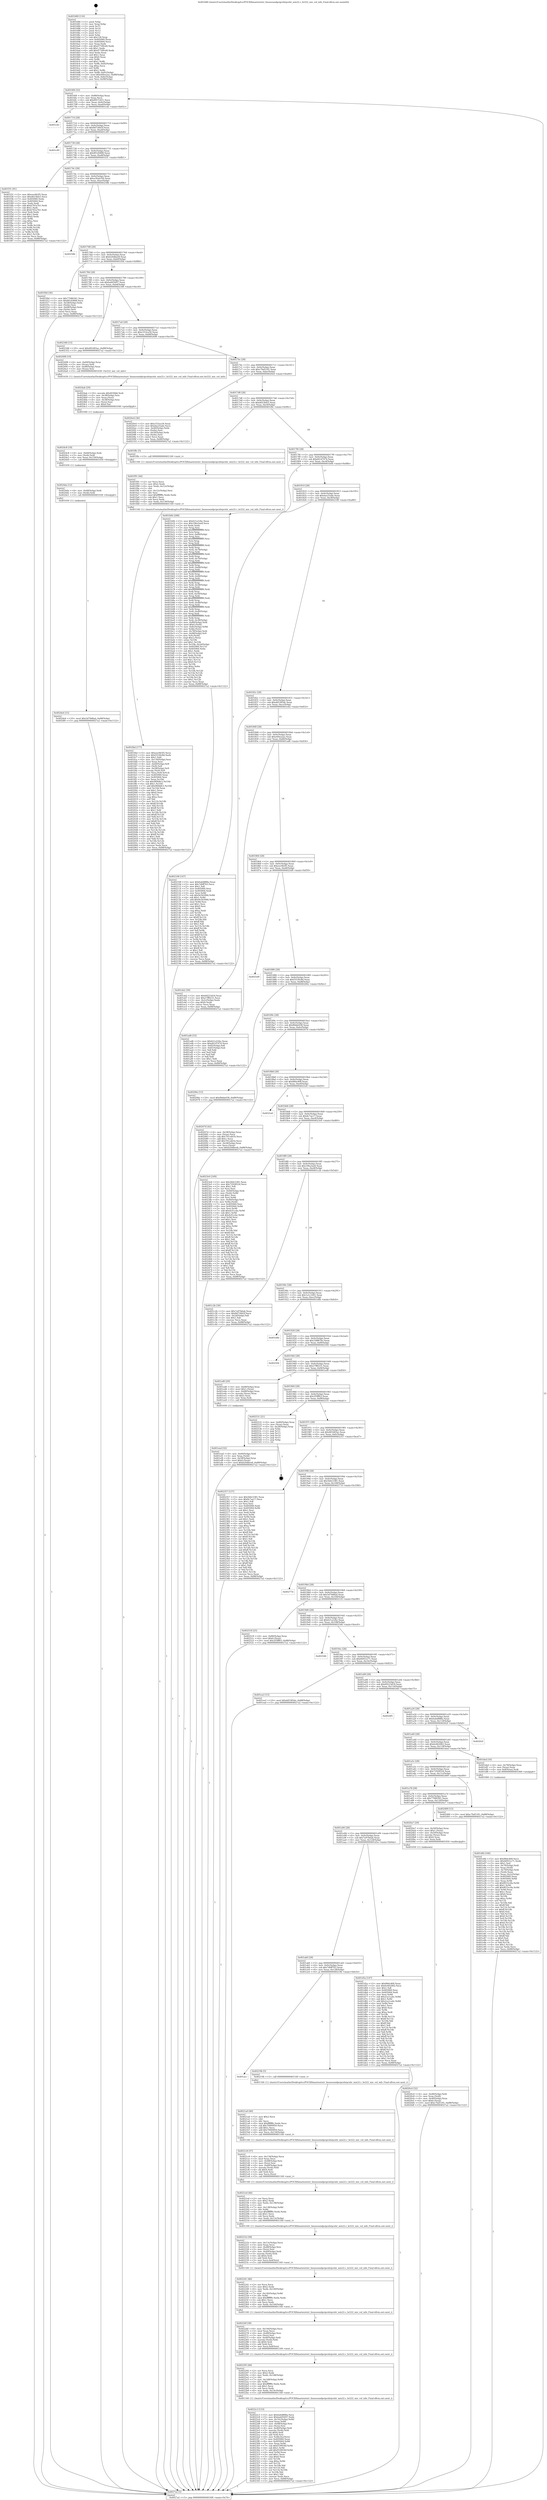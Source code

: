 digraph "0x401680" {
  label = "0x401680 (/mnt/c/Users/mathe/Desktop/tcc/POCII/binaries/extr_linuxsoundpcipcxhrpcxhr_mix22.c_hr222_mic_vol_info_Final-ollvm.out::main(0))"
  labelloc = "t"
  node[shape=record]

  Entry [label="",width=0.3,height=0.3,shape=circle,fillcolor=black,style=filled]
  "0x4016f4" [label="{
     0x4016f4 [32]\l
     | [instrs]\l
     &nbsp;&nbsp;0x4016f4 \<+6\>: mov -0x88(%rbp),%eax\l
     &nbsp;&nbsp;0x4016fa \<+2\>: mov %eax,%ecx\l
     &nbsp;&nbsp;0x4016fc \<+6\>: sub $0x8927c651,%ecx\l
     &nbsp;&nbsp;0x401702 \<+6\>: mov %eax,-0x9c(%rbp)\l
     &nbsp;&nbsp;0x401708 \<+6\>: mov %ecx,-0xa0(%rbp)\l
     &nbsp;&nbsp;0x40170e \<+6\>: je 0000000000401cdc \<main+0x65c\>\l
  }"]
  "0x401cdc" [label="{
     0x401cdc\l
  }", style=dashed]
  "0x401714" [label="{
     0x401714 [28]\l
     | [instrs]\l
     &nbsp;&nbsp;0x401714 \<+5\>: jmp 0000000000401719 \<main+0x99\>\l
     &nbsp;&nbsp;0x401719 \<+6\>: mov -0x9c(%rbp),%eax\l
     &nbsp;&nbsp;0x40171f \<+5\>: sub $0x8d726b5f,%eax\l
     &nbsp;&nbsp;0x401724 \<+6\>: mov %eax,-0xa4(%rbp)\l
     &nbsp;&nbsp;0x40172a \<+6\>: je 0000000000401c49 \<main+0x5c9\>\l
  }"]
  Exit [label="",width=0.3,height=0.3,shape=circle,fillcolor=black,style=filled,peripheries=2]
  "0x401c49" [label="{
     0x401c49\l
  }", style=dashed]
  "0x401730" [label="{
     0x401730 [28]\l
     | [instrs]\l
     &nbsp;&nbsp;0x401730 \<+5\>: jmp 0000000000401735 \<main+0xb5\>\l
     &nbsp;&nbsp;0x401735 \<+6\>: mov -0x9c(%rbp),%eax\l
     &nbsp;&nbsp;0x40173b \<+5\>: sub $0x8f1d5808,%eax\l
     &nbsp;&nbsp;0x401740 \<+6\>: mov %eax,-0xa8(%rbp)\l
     &nbsp;&nbsp;0x401746 \<+6\>: je 0000000000401f31 \<main+0x8b1\>\l
  }"]
  "0x4024e6" [label="{
     0x4024e6 [15]\l
     | [instrs]\l
     &nbsp;&nbsp;0x4024e6 \<+10\>: movl $0x5d79d8ad,-0x88(%rbp)\l
     &nbsp;&nbsp;0x4024f0 \<+5\>: jmp 00000000004027a2 \<main+0x1122\>\l
  }"]
  "0x401f31" [label="{
     0x401f31 [91]\l
     | [instrs]\l
     &nbsp;&nbsp;0x401f31 \<+5\>: mov $0xeec0b5f5,%eax\l
     &nbsp;&nbsp;0x401f36 \<+5\>: mov $0xd023bfe5,%ecx\l
     &nbsp;&nbsp;0x401f3b \<+7\>: mov 0x405060,%edx\l
     &nbsp;&nbsp;0x401f42 \<+7\>: mov 0x405064,%esi\l
     &nbsp;&nbsp;0x401f49 \<+2\>: mov %edx,%edi\l
     &nbsp;&nbsp;0x401f4b \<+6\>: add $0xb745a7b1,%edi\l
     &nbsp;&nbsp;0x401f51 \<+3\>: sub $0x1,%edi\l
     &nbsp;&nbsp;0x401f54 \<+6\>: sub $0xb745a7b1,%edi\l
     &nbsp;&nbsp;0x401f5a \<+3\>: imul %edi,%edx\l
     &nbsp;&nbsp;0x401f5d \<+3\>: and $0x1,%edx\l
     &nbsp;&nbsp;0x401f60 \<+3\>: cmp $0x0,%edx\l
     &nbsp;&nbsp;0x401f63 \<+4\>: sete %r8b\l
     &nbsp;&nbsp;0x401f67 \<+3\>: cmp $0xa,%esi\l
     &nbsp;&nbsp;0x401f6a \<+4\>: setl %r9b\l
     &nbsp;&nbsp;0x401f6e \<+3\>: mov %r8b,%r10b\l
     &nbsp;&nbsp;0x401f71 \<+3\>: and %r9b,%r10b\l
     &nbsp;&nbsp;0x401f74 \<+3\>: xor %r9b,%r8b\l
     &nbsp;&nbsp;0x401f77 \<+3\>: or %r8b,%r10b\l
     &nbsp;&nbsp;0x401f7a \<+4\>: test $0x1,%r10b\l
     &nbsp;&nbsp;0x401f7e \<+3\>: cmovne %ecx,%eax\l
     &nbsp;&nbsp;0x401f81 \<+6\>: mov %eax,-0x88(%rbp)\l
     &nbsp;&nbsp;0x401f87 \<+5\>: jmp 00000000004027a2 \<main+0x1122\>\l
  }"]
  "0x40174c" [label="{
     0x40174c [28]\l
     | [instrs]\l
     &nbsp;&nbsp;0x40174c \<+5\>: jmp 0000000000401751 \<main+0xd1\>\l
     &nbsp;&nbsp;0x401751 \<+6\>: mov -0x9c(%rbp),%eax\l
     &nbsp;&nbsp;0x401757 \<+5\>: sub $0xa30ab356,%eax\l
     &nbsp;&nbsp;0x40175c \<+6\>: mov %eax,-0xac(%rbp)\l
     &nbsp;&nbsp;0x401762 \<+6\>: je 000000000040258b \<main+0xf0b\>\l
  }"]
  "0x4024da" [label="{
     0x4024da [12]\l
     | [instrs]\l
     &nbsp;&nbsp;0x4024da \<+4\>: mov -0x48(%rbp),%rdi\l
     &nbsp;&nbsp;0x4024de \<+3\>: mov (%rdi),%rdi\l
     &nbsp;&nbsp;0x4024e1 \<+5\>: call 0000000000401030 \<free@plt\>\l
     | [calls]\l
     &nbsp;&nbsp;0x401030 \{1\} (unknown)\l
  }"]
  "0x40258b" [label="{
     0x40258b\l
  }", style=dashed]
  "0x401768" [label="{
     0x401768 [28]\l
     | [instrs]\l
     &nbsp;&nbsp;0x401768 \<+5\>: jmp 000000000040176d \<main+0xed\>\l
     &nbsp;&nbsp;0x40176d \<+6\>: mov -0x9c(%rbp),%eax\l
     &nbsp;&nbsp;0x401773 \<+5\>: sub $0xb20dbee8,%eax\l
     &nbsp;&nbsp;0x401778 \<+6\>: mov %eax,-0xb0(%rbp)\l
     &nbsp;&nbsp;0x40177e \<+6\>: je 0000000000401f0d \<main+0x88d\>\l
  }"]
  "0x4024c8" [label="{
     0x4024c8 [18]\l
     | [instrs]\l
     &nbsp;&nbsp;0x4024c8 \<+4\>: mov -0x60(%rbp),%rdi\l
     &nbsp;&nbsp;0x4024cc \<+3\>: mov (%rdi),%rdi\l
     &nbsp;&nbsp;0x4024cf \<+6\>: mov %eax,-0x150(%rbp)\l
     &nbsp;&nbsp;0x4024d5 \<+5\>: call 0000000000401030 \<free@plt\>\l
     | [calls]\l
     &nbsp;&nbsp;0x401030 \{1\} (unknown)\l
  }"]
  "0x401f0d" [label="{
     0x401f0d [36]\l
     | [instrs]\l
     &nbsp;&nbsp;0x401f0d \<+5\>: mov $0x77080361,%eax\l
     &nbsp;&nbsp;0x401f12 \<+5\>: mov $0x8f1d5808,%ecx\l
     &nbsp;&nbsp;0x401f17 \<+4\>: mov -0x58(%rbp),%rdx\l
     &nbsp;&nbsp;0x401f1b \<+2\>: mov (%rdx),%esi\l
     &nbsp;&nbsp;0x401f1d \<+4\>: mov -0x68(%rbp),%rdx\l
     &nbsp;&nbsp;0x401f21 \<+2\>: cmp (%rdx),%esi\l
     &nbsp;&nbsp;0x401f23 \<+3\>: cmovl %ecx,%eax\l
     &nbsp;&nbsp;0x401f26 \<+6\>: mov %eax,-0x88(%rbp)\l
     &nbsp;&nbsp;0x401f2c \<+5\>: jmp 00000000004027a2 \<main+0x1122\>\l
  }"]
  "0x401784" [label="{
     0x401784 [28]\l
     | [instrs]\l
     &nbsp;&nbsp;0x401784 \<+5\>: jmp 0000000000401789 \<main+0x109\>\l
     &nbsp;&nbsp;0x401789 \<+6\>: mov -0x9c(%rbp),%eax\l
     &nbsp;&nbsp;0x40178f \<+5\>: sub $0xbab05697,%eax\l
     &nbsp;&nbsp;0x401794 \<+6\>: mov %eax,-0xb4(%rbp)\l
     &nbsp;&nbsp;0x40179a \<+6\>: je 0000000000402348 \<main+0xcc8\>\l
  }"]
  "0x4024ab" [label="{
     0x4024ab [29]\l
     | [instrs]\l
     &nbsp;&nbsp;0x4024ab \<+10\>: movabs $0x4030b6,%rdi\l
     &nbsp;&nbsp;0x4024b5 \<+4\>: mov -0x38(%rbp),%rsi\l
     &nbsp;&nbsp;0x4024b9 \<+2\>: mov %eax,(%rsi)\l
     &nbsp;&nbsp;0x4024bb \<+4\>: mov -0x38(%rbp),%rsi\l
     &nbsp;&nbsp;0x4024bf \<+2\>: mov (%rsi),%esi\l
     &nbsp;&nbsp;0x4024c1 \<+2\>: mov $0x0,%al\l
     &nbsp;&nbsp;0x4024c3 \<+5\>: call 0000000000401040 \<printf@plt\>\l
     | [calls]\l
     &nbsp;&nbsp;0x401040 \{1\} (unknown)\l
  }"]
  "0x402348" [label="{
     0x402348 [15]\l
     | [instrs]\l
     &nbsp;&nbsp;0x402348 \<+10\>: movl $0x481683ac,-0x88(%rbp)\l
     &nbsp;&nbsp;0x402352 \<+5\>: jmp 00000000004027a2 \<main+0x1122\>\l
  }"]
  "0x4017a0" [label="{
     0x4017a0 [28]\l
     | [instrs]\l
     &nbsp;&nbsp;0x4017a0 \<+5\>: jmp 00000000004017a5 \<main+0x125\>\l
     &nbsp;&nbsp;0x4017a5 \<+6\>: mov -0x9c(%rbp),%eax\l
     &nbsp;&nbsp;0x4017ab \<+5\>: sub $0xc553ca34,%eax\l
     &nbsp;&nbsp;0x4017b0 \<+6\>: mov %eax,-0xb8(%rbp)\l
     &nbsp;&nbsp;0x4017b6 \<+6\>: je 0000000000402498 \<main+0xe18\>\l
  }"]
  "0x4022c3" [label="{
     0x4022c3 [133]\l
     | [instrs]\l
     &nbsp;&nbsp;0x4022c3 \<+5\>: mov $0x6a6d888a,%ecx\l
     &nbsp;&nbsp;0x4022c8 \<+5\>: mov $0xbab05697,%edx\l
     &nbsp;&nbsp;0x4022cd \<+7\>: mov -0x14c(%rbp),%r8d\l
     &nbsp;&nbsp;0x4022d4 \<+4\>: imul %eax,%r8d\l
     &nbsp;&nbsp;0x4022d8 \<+4\>: mov -0x48(%rbp),%rsi\l
     &nbsp;&nbsp;0x4022dc \<+3\>: mov (%rsi),%rsi\l
     &nbsp;&nbsp;0x4022df \<+4\>: mov -0x40(%rbp),%rdi\l
     &nbsp;&nbsp;0x4022e3 \<+3\>: movslq (%rdi),%rdi\l
     &nbsp;&nbsp;0x4022e6 \<+4\>: shl $0x4,%rdi\l
     &nbsp;&nbsp;0x4022ea \<+3\>: add %rdi,%rsi\l
     &nbsp;&nbsp;0x4022ed \<+4\>: mov %r8d,0xc(%rsi)\l
     &nbsp;&nbsp;0x4022f1 \<+7\>: mov 0x405060,%eax\l
     &nbsp;&nbsp;0x4022f8 \<+8\>: mov 0x405064,%r8d\l
     &nbsp;&nbsp;0x402300 \<+3\>: mov %eax,%r9d\l
     &nbsp;&nbsp;0x402303 \<+7\>: sub $0xf339036f,%r9d\l
     &nbsp;&nbsp;0x40230a \<+4\>: sub $0x1,%r9d\l
     &nbsp;&nbsp;0x40230e \<+7\>: add $0xf339036f,%r9d\l
     &nbsp;&nbsp;0x402315 \<+4\>: imul %r9d,%eax\l
     &nbsp;&nbsp;0x402319 \<+3\>: and $0x1,%eax\l
     &nbsp;&nbsp;0x40231c \<+3\>: cmp $0x0,%eax\l
     &nbsp;&nbsp;0x40231f \<+4\>: sete %r10b\l
     &nbsp;&nbsp;0x402323 \<+4\>: cmp $0xa,%r8d\l
     &nbsp;&nbsp;0x402327 \<+4\>: setl %r11b\l
     &nbsp;&nbsp;0x40232b \<+3\>: mov %r10b,%bl\l
     &nbsp;&nbsp;0x40232e \<+3\>: and %r11b,%bl\l
     &nbsp;&nbsp;0x402331 \<+3\>: xor %r11b,%r10b\l
     &nbsp;&nbsp;0x402334 \<+3\>: or %r10b,%bl\l
     &nbsp;&nbsp;0x402337 \<+3\>: test $0x1,%bl\l
     &nbsp;&nbsp;0x40233a \<+3\>: cmovne %edx,%ecx\l
     &nbsp;&nbsp;0x40233d \<+6\>: mov %ecx,-0x88(%rbp)\l
     &nbsp;&nbsp;0x402343 \<+5\>: jmp 00000000004027a2 \<main+0x1122\>\l
  }"]
  "0x402498" [label="{
     0x402498 [19]\l
     | [instrs]\l
     &nbsp;&nbsp;0x402498 \<+4\>: mov -0x60(%rbp),%rax\l
     &nbsp;&nbsp;0x40249c \<+3\>: mov (%rax),%rdi\l
     &nbsp;&nbsp;0x40249f \<+4\>: mov -0x48(%rbp),%rax\l
     &nbsp;&nbsp;0x4024a3 \<+3\>: mov (%rax),%rsi\l
     &nbsp;&nbsp;0x4024a6 \<+5\>: call 0000000000401630 \<hr222_mic_vol_info\>\l
     | [calls]\l
     &nbsp;&nbsp;0x401630 \{1\} (/mnt/c/Users/mathe/Desktop/tcc/POCII/binaries/extr_linuxsoundpcipcxhrpcxhr_mix22.c_hr222_mic_vol_info_Final-ollvm.out::hr222_mic_vol_info)\l
  }"]
  "0x4017bc" [label="{
     0x4017bc [28]\l
     | [instrs]\l
     &nbsp;&nbsp;0x4017bc \<+5\>: jmp 00000000004017c1 \<main+0x141\>\l
     &nbsp;&nbsp;0x4017c1 \<+6\>: mov -0x9c(%rbp),%eax\l
     &nbsp;&nbsp;0x4017c7 \<+5\>: sub $0xc7bd5181,%eax\l
     &nbsp;&nbsp;0x4017cc \<+6\>: mov %eax,-0xbc(%rbp)\l
     &nbsp;&nbsp;0x4017d2 \<+6\>: je 00000000004020e4 \<main+0xa64\>\l
  }"]
  "0x402295" [label="{
     0x402295 [46]\l
     | [instrs]\l
     &nbsp;&nbsp;0x402295 \<+2\>: xor %ecx,%ecx\l
     &nbsp;&nbsp;0x402297 \<+5\>: mov $0x2,%edx\l
     &nbsp;&nbsp;0x40229c \<+6\>: mov %edx,-0x148(%rbp)\l
     &nbsp;&nbsp;0x4022a2 \<+1\>: cltd\l
     &nbsp;&nbsp;0x4022a3 \<+7\>: mov -0x148(%rbp),%r8d\l
     &nbsp;&nbsp;0x4022aa \<+3\>: idiv %r8d\l
     &nbsp;&nbsp;0x4022ad \<+6\>: imul $0xfffffffe,%edx,%edx\l
     &nbsp;&nbsp;0x4022b3 \<+3\>: sub $0x1,%ecx\l
     &nbsp;&nbsp;0x4022b6 \<+2\>: sub %ecx,%edx\l
     &nbsp;&nbsp;0x4022b8 \<+6\>: mov %edx,-0x14c(%rbp)\l
     &nbsp;&nbsp;0x4022be \<+5\>: call 0000000000401160 \<next_i\>\l
     | [calls]\l
     &nbsp;&nbsp;0x401160 \{1\} (/mnt/c/Users/mathe/Desktop/tcc/POCII/binaries/extr_linuxsoundpcipcxhrpcxhr_mix22.c_hr222_mic_vol_info_Final-ollvm.out::next_i)\l
  }"]
  "0x4020e4" [label="{
     0x4020e4 [36]\l
     | [instrs]\l
     &nbsp;&nbsp;0x4020e4 \<+5\>: mov $0xc553ca34,%eax\l
     &nbsp;&nbsp;0x4020e9 \<+5\>: mov $0xdae25ade,%ecx\l
     &nbsp;&nbsp;0x4020ee \<+4\>: mov -0x40(%rbp),%rdx\l
     &nbsp;&nbsp;0x4020f2 \<+2\>: mov (%rdx),%esi\l
     &nbsp;&nbsp;0x4020f4 \<+4\>: mov -0x50(%rbp),%rdx\l
     &nbsp;&nbsp;0x4020f8 \<+2\>: cmp (%rdx),%esi\l
     &nbsp;&nbsp;0x4020fa \<+3\>: cmovl %ecx,%eax\l
     &nbsp;&nbsp;0x4020fd \<+6\>: mov %eax,-0x88(%rbp)\l
     &nbsp;&nbsp;0x402103 \<+5\>: jmp 00000000004027a2 \<main+0x1122\>\l
  }"]
  "0x4017d8" [label="{
     0x4017d8 [28]\l
     | [instrs]\l
     &nbsp;&nbsp;0x4017d8 \<+5\>: jmp 00000000004017dd \<main+0x15d\>\l
     &nbsp;&nbsp;0x4017dd \<+6\>: mov -0x9c(%rbp),%eax\l
     &nbsp;&nbsp;0x4017e3 \<+5\>: sub $0xd023bfe5,%eax\l
     &nbsp;&nbsp;0x4017e8 \<+6\>: mov %eax,-0xc0(%rbp)\l
     &nbsp;&nbsp;0x4017ee \<+6\>: je 0000000000401f8c \<main+0x90c\>\l
  }"]
  "0x40226f" [label="{
     0x40226f [38]\l
     | [instrs]\l
     &nbsp;&nbsp;0x40226f \<+6\>: mov -0x144(%rbp),%ecx\l
     &nbsp;&nbsp;0x402275 \<+3\>: imul %eax,%ecx\l
     &nbsp;&nbsp;0x402278 \<+4\>: mov -0x48(%rbp),%rsi\l
     &nbsp;&nbsp;0x40227c \<+3\>: mov (%rsi),%rsi\l
     &nbsp;&nbsp;0x40227f \<+4\>: mov -0x40(%rbp),%rdi\l
     &nbsp;&nbsp;0x402283 \<+3\>: movslq (%rdi),%rdi\l
     &nbsp;&nbsp;0x402286 \<+4\>: shl $0x4,%rdi\l
     &nbsp;&nbsp;0x40228a \<+3\>: add %rdi,%rsi\l
     &nbsp;&nbsp;0x40228d \<+3\>: mov %ecx,0x8(%rsi)\l
     &nbsp;&nbsp;0x402290 \<+5\>: call 0000000000401160 \<next_i\>\l
     | [calls]\l
     &nbsp;&nbsp;0x401160 \{1\} (/mnt/c/Users/mathe/Desktop/tcc/POCII/binaries/extr_linuxsoundpcipcxhrpcxhr_mix22.c_hr222_mic_vol_info_Final-ollvm.out::next_i)\l
  }"]
  "0x401f8c" [label="{
     0x401f8c [5]\l
     | [instrs]\l
     &nbsp;&nbsp;0x401f8c \<+5\>: call 0000000000401160 \<next_i\>\l
     | [calls]\l
     &nbsp;&nbsp;0x401160 \{1\} (/mnt/c/Users/mathe/Desktop/tcc/POCII/binaries/extr_linuxsoundpcipcxhrpcxhr_mix22.c_hr222_mic_vol_info_Final-ollvm.out::next_i)\l
  }"]
  "0x4017f4" [label="{
     0x4017f4 [28]\l
     | [instrs]\l
     &nbsp;&nbsp;0x4017f4 \<+5\>: jmp 00000000004017f9 \<main+0x179\>\l
     &nbsp;&nbsp;0x4017f9 \<+6\>: mov -0x9c(%rbp),%eax\l
     &nbsp;&nbsp;0x4017ff \<+5\>: sub $0xd41d7474,%eax\l
     &nbsp;&nbsp;0x401804 \<+6\>: mov %eax,-0xc4(%rbp)\l
     &nbsp;&nbsp;0x40180a \<+6\>: je 0000000000401b0b \<main+0x48b\>\l
  }"]
  "0x402241" [label="{
     0x402241 [46]\l
     | [instrs]\l
     &nbsp;&nbsp;0x402241 \<+2\>: xor %ecx,%ecx\l
     &nbsp;&nbsp;0x402243 \<+5\>: mov $0x2,%edx\l
     &nbsp;&nbsp;0x402248 \<+6\>: mov %edx,-0x140(%rbp)\l
     &nbsp;&nbsp;0x40224e \<+1\>: cltd\l
     &nbsp;&nbsp;0x40224f \<+7\>: mov -0x140(%rbp),%r8d\l
     &nbsp;&nbsp;0x402256 \<+3\>: idiv %r8d\l
     &nbsp;&nbsp;0x402259 \<+6\>: imul $0xfffffffe,%edx,%edx\l
     &nbsp;&nbsp;0x40225f \<+3\>: sub $0x1,%ecx\l
     &nbsp;&nbsp;0x402262 \<+2\>: sub %ecx,%edx\l
     &nbsp;&nbsp;0x402264 \<+6\>: mov %edx,-0x144(%rbp)\l
     &nbsp;&nbsp;0x40226a \<+5\>: call 0000000000401160 \<next_i\>\l
     | [calls]\l
     &nbsp;&nbsp;0x401160 \{1\} (/mnt/c/Users/mathe/Desktop/tcc/POCII/binaries/extr_linuxsoundpcipcxhrpcxhr_mix22.c_hr222_mic_vol_info_Final-ollvm.out::next_i)\l
  }"]
  "0x401b0b" [label="{
     0x401b0b [288]\l
     | [instrs]\l
     &nbsp;&nbsp;0x401b0b \<+5\>: mov $0x621a52bc,%eax\l
     &nbsp;&nbsp;0x401b10 \<+5\>: mov $0x196a3ae8,%ecx\l
     &nbsp;&nbsp;0x401b15 \<+2\>: xor %edx,%edx\l
     &nbsp;&nbsp;0x401b17 \<+3\>: mov %rsp,%rsi\l
     &nbsp;&nbsp;0x401b1a \<+4\>: add $0xfffffffffffffff0,%rsi\l
     &nbsp;&nbsp;0x401b1e \<+3\>: mov %rsi,%rsp\l
     &nbsp;&nbsp;0x401b21 \<+4\>: mov %rsi,-0x80(%rbp)\l
     &nbsp;&nbsp;0x401b25 \<+3\>: mov %rsp,%rsi\l
     &nbsp;&nbsp;0x401b28 \<+4\>: add $0xfffffffffffffff0,%rsi\l
     &nbsp;&nbsp;0x401b2c \<+3\>: mov %rsi,%rsp\l
     &nbsp;&nbsp;0x401b2f \<+3\>: mov %rsp,%rdi\l
     &nbsp;&nbsp;0x401b32 \<+4\>: add $0xfffffffffffffff0,%rdi\l
     &nbsp;&nbsp;0x401b36 \<+3\>: mov %rdi,%rsp\l
     &nbsp;&nbsp;0x401b39 \<+4\>: mov %rdi,-0x78(%rbp)\l
     &nbsp;&nbsp;0x401b3d \<+3\>: mov %rsp,%rdi\l
     &nbsp;&nbsp;0x401b40 \<+4\>: add $0xfffffffffffffff0,%rdi\l
     &nbsp;&nbsp;0x401b44 \<+3\>: mov %rdi,%rsp\l
     &nbsp;&nbsp;0x401b47 \<+4\>: mov %rdi,-0x70(%rbp)\l
     &nbsp;&nbsp;0x401b4b \<+3\>: mov %rsp,%rdi\l
     &nbsp;&nbsp;0x401b4e \<+4\>: add $0xfffffffffffffff0,%rdi\l
     &nbsp;&nbsp;0x401b52 \<+3\>: mov %rdi,%rsp\l
     &nbsp;&nbsp;0x401b55 \<+4\>: mov %rdi,-0x68(%rbp)\l
     &nbsp;&nbsp;0x401b59 \<+3\>: mov %rsp,%rdi\l
     &nbsp;&nbsp;0x401b5c \<+4\>: add $0xfffffffffffffff0,%rdi\l
     &nbsp;&nbsp;0x401b60 \<+3\>: mov %rdi,%rsp\l
     &nbsp;&nbsp;0x401b63 \<+4\>: mov %rdi,-0x60(%rbp)\l
     &nbsp;&nbsp;0x401b67 \<+3\>: mov %rsp,%rdi\l
     &nbsp;&nbsp;0x401b6a \<+4\>: add $0xfffffffffffffff0,%rdi\l
     &nbsp;&nbsp;0x401b6e \<+3\>: mov %rdi,%rsp\l
     &nbsp;&nbsp;0x401b71 \<+4\>: mov %rdi,-0x58(%rbp)\l
     &nbsp;&nbsp;0x401b75 \<+3\>: mov %rsp,%rdi\l
     &nbsp;&nbsp;0x401b78 \<+4\>: add $0xfffffffffffffff0,%rdi\l
     &nbsp;&nbsp;0x401b7c \<+3\>: mov %rdi,%rsp\l
     &nbsp;&nbsp;0x401b7f \<+4\>: mov %rdi,-0x50(%rbp)\l
     &nbsp;&nbsp;0x401b83 \<+3\>: mov %rsp,%rdi\l
     &nbsp;&nbsp;0x401b86 \<+4\>: add $0xfffffffffffffff0,%rdi\l
     &nbsp;&nbsp;0x401b8a \<+3\>: mov %rdi,%rsp\l
     &nbsp;&nbsp;0x401b8d \<+4\>: mov %rdi,-0x48(%rbp)\l
     &nbsp;&nbsp;0x401b91 \<+3\>: mov %rsp,%rdi\l
     &nbsp;&nbsp;0x401b94 \<+4\>: add $0xfffffffffffffff0,%rdi\l
     &nbsp;&nbsp;0x401b98 \<+3\>: mov %rdi,%rsp\l
     &nbsp;&nbsp;0x401b9b \<+4\>: mov %rdi,-0x40(%rbp)\l
     &nbsp;&nbsp;0x401b9f \<+3\>: mov %rsp,%rdi\l
     &nbsp;&nbsp;0x401ba2 \<+4\>: add $0xfffffffffffffff0,%rdi\l
     &nbsp;&nbsp;0x401ba6 \<+3\>: mov %rdi,%rsp\l
     &nbsp;&nbsp;0x401ba9 \<+4\>: mov %rdi,-0x38(%rbp)\l
     &nbsp;&nbsp;0x401bad \<+4\>: mov -0x80(%rbp),%rdi\l
     &nbsp;&nbsp;0x401bb1 \<+6\>: movl $0x0,(%rdi)\l
     &nbsp;&nbsp;0x401bb7 \<+7\>: mov -0x8c(%rbp),%r8d\l
     &nbsp;&nbsp;0x401bbe \<+3\>: mov %r8d,(%rsi)\l
     &nbsp;&nbsp;0x401bc1 \<+4\>: mov -0x78(%rbp),%rdi\l
     &nbsp;&nbsp;0x401bc5 \<+7\>: mov -0x98(%rbp),%r9\l
     &nbsp;&nbsp;0x401bcc \<+3\>: mov %r9,(%rdi)\l
     &nbsp;&nbsp;0x401bcf \<+3\>: cmpl $0x2,(%rsi)\l
     &nbsp;&nbsp;0x401bd2 \<+4\>: setne %r10b\l
     &nbsp;&nbsp;0x401bd6 \<+4\>: and $0x1,%r10b\l
     &nbsp;&nbsp;0x401bda \<+4\>: mov %r10b,-0x2d(%rbp)\l
     &nbsp;&nbsp;0x401bde \<+8\>: mov 0x405060,%r11d\l
     &nbsp;&nbsp;0x401be6 \<+7\>: mov 0x405064,%ebx\l
     &nbsp;&nbsp;0x401bed \<+3\>: sub $0x1,%edx\l
     &nbsp;&nbsp;0x401bf0 \<+3\>: mov %r11d,%r14d\l
     &nbsp;&nbsp;0x401bf3 \<+3\>: add %edx,%r14d\l
     &nbsp;&nbsp;0x401bf6 \<+4\>: imul %r14d,%r11d\l
     &nbsp;&nbsp;0x401bfa \<+4\>: and $0x1,%r11d\l
     &nbsp;&nbsp;0x401bfe \<+4\>: cmp $0x0,%r11d\l
     &nbsp;&nbsp;0x401c02 \<+4\>: sete %r10b\l
     &nbsp;&nbsp;0x401c06 \<+3\>: cmp $0xa,%ebx\l
     &nbsp;&nbsp;0x401c09 \<+4\>: setl %r15b\l
     &nbsp;&nbsp;0x401c0d \<+3\>: mov %r10b,%r12b\l
     &nbsp;&nbsp;0x401c10 \<+3\>: and %r15b,%r12b\l
     &nbsp;&nbsp;0x401c13 \<+3\>: xor %r15b,%r10b\l
     &nbsp;&nbsp;0x401c16 \<+3\>: or %r10b,%r12b\l
     &nbsp;&nbsp;0x401c19 \<+4\>: test $0x1,%r12b\l
     &nbsp;&nbsp;0x401c1d \<+3\>: cmovne %ecx,%eax\l
     &nbsp;&nbsp;0x401c20 \<+6\>: mov %eax,-0x88(%rbp)\l
     &nbsp;&nbsp;0x401c26 \<+5\>: jmp 00000000004027a2 \<main+0x1122\>\l
  }"]
  "0x401810" [label="{
     0x401810 [28]\l
     | [instrs]\l
     &nbsp;&nbsp;0x401810 \<+5\>: jmp 0000000000401815 \<main+0x195\>\l
     &nbsp;&nbsp;0x401815 \<+6\>: mov -0x9c(%rbp),%eax\l
     &nbsp;&nbsp;0x40181b \<+5\>: sub $0xdae25ade,%eax\l
     &nbsp;&nbsp;0x401820 \<+6\>: mov %eax,-0xc8(%rbp)\l
     &nbsp;&nbsp;0x401826 \<+6\>: je 0000000000402108 \<main+0xa88\>\l
  }"]
  "0x40221b" [label="{
     0x40221b [38]\l
     | [instrs]\l
     &nbsp;&nbsp;0x40221b \<+6\>: mov -0x13c(%rbp),%ecx\l
     &nbsp;&nbsp;0x402221 \<+3\>: imul %eax,%ecx\l
     &nbsp;&nbsp;0x402224 \<+4\>: mov -0x48(%rbp),%rsi\l
     &nbsp;&nbsp;0x402228 \<+3\>: mov (%rsi),%rsi\l
     &nbsp;&nbsp;0x40222b \<+4\>: mov -0x40(%rbp),%rdi\l
     &nbsp;&nbsp;0x40222f \<+3\>: movslq (%rdi),%rdi\l
     &nbsp;&nbsp;0x402232 \<+4\>: shl $0x4,%rdi\l
     &nbsp;&nbsp;0x402236 \<+3\>: add %rdi,%rsi\l
     &nbsp;&nbsp;0x402239 \<+3\>: mov %ecx,0x4(%rsi)\l
     &nbsp;&nbsp;0x40223c \<+5\>: call 0000000000401160 \<next_i\>\l
     | [calls]\l
     &nbsp;&nbsp;0x401160 \{1\} (/mnt/c/Users/mathe/Desktop/tcc/POCII/binaries/extr_linuxsoundpcipcxhrpcxhr_mix22.c_hr222_mic_vol_info_Final-ollvm.out::next_i)\l
  }"]
  "0x402108" [label="{
     0x402108 [147]\l
     | [instrs]\l
     &nbsp;&nbsp;0x402108 \<+5\>: mov $0x6a6d888a,%eax\l
     &nbsp;&nbsp;0x40210d \<+5\>: mov $0x7d0ff763,%ecx\l
     &nbsp;&nbsp;0x402112 \<+2\>: mov $0x1,%dl\l
     &nbsp;&nbsp;0x402114 \<+7\>: mov 0x405060,%esi\l
     &nbsp;&nbsp;0x40211b \<+7\>: mov 0x405064,%edi\l
     &nbsp;&nbsp;0x402122 \<+3\>: mov %esi,%r8d\l
     &nbsp;&nbsp;0x402125 \<+7\>: sub $0x9e5b5066,%r8d\l
     &nbsp;&nbsp;0x40212c \<+4\>: sub $0x1,%r8d\l
     &nbsp;&nbsp;0x402130 \<+7\>: add $0x9e5b5066,%r8d\l
     &nbsp;&nbsp;0x402137 \<+4\>: imul %r8d,%esi\l
     &nbsp;&nbsp;0x40213b \<+3\>: and $0x1,%esi\l
     &nbsp;&nbsp;0x40213e \<+3\>: cmp $0x0,%esi\l
     &nbsp;&nbsp;0x402141 \<+4\>: sete %r9b\l
     &nbsp;&nbsp;0x402145 \<+3\>: cmp $0xa,%edi\l
     &nbsp;&nbsp;0x402148 \<+4\>: setl %r10b\l
     &nbsp;&nbsp;0x40214c \<+3\>: mov %r9b,%r11b\l
     &nbsp;&nbsp;0x40214f \<+4\>: xor $0xff,%r11b\l
     &nbsp;&nbsp;0x402153 \<+3\>: mov %r10b,%bl\l
     &nbsp;&nbsp;0x402156 \<+3\>: xor $0xff,%bl\l
     &nbsp;&nbsp;0x402159 \<+3\>: xor $0x1,%dl\l
     &nbsp;&nbsp;0x40215c \<+3\>: mov %r11b,%r14b\l
     &nbsp;&nbsp;0x40215f \<+4\>: and $0xff,%r14b\l
     &nbsp;&nbsp;0x402163 \<+3\>: and %dl,%r9b\l
     &nbsp;&nbsp;0x402166 \<+3\>: mov %bl,%r15b\l
     &nbsp;&nbsp;0x402169 \<+4\>: and $0xff,%r15b\l
     &nbsp;&nbsp;0x40216d \<+3\>: and %dl,%r10b\l
     &nbsp;&nbsp;0x402170 \<+3\>: or %r9b,%r14b\l
     &nbsp;&nbsp;0x402173 \<+3\>: or %r10b,%r15b\l
     &nbsp;&nbsp;0x402176 \<+3\>: xor %r15b,%r14b\l
     &nbsp;&nbsp;0x402179 \<+3\>: or %bl,%r11b\l
     &nbsp;&nbsp;0x40217c \<+4\>: xor $0xff,%r11b\l
     &nbsp;&nbsp;0x402180 \<+3\>: or $0x1,%dl\l
     &nbsp;&nbsp;0x402183 \<+3\>: and %dl,%r11b\l
     &nbsp;&nbsp;0x402186 \<+3\>: or %r11b,%r14b\l
     &nbsp;&nbsp;0x402189 \<+4\>: test $0x1,%r14b\l
     &nbsp;&nbsp;0x40218d \<+3\>: cmovne %ecx,%eax\l
     &nbsp;&nbsp;0x402190 \<+6\>: mov %eax,-0x88(%rbp)\l
     &nbsp;&nbsp;0x402196 \<+5\>: jmp 00000000004027a2 \<main+0x1122\>\l
  }"]
  "0x40182c" [label="{
     0x40182c [28]\l
     | [instrs]\l
     &nbsp;&nbsp;0x40182c \<+5\>: jmp 0000000000401831 \<main+0x1b1\>\l
     &nbsp;&nbsp;0x401831 \<+6\>: mov -0x9c(%rbp),%eax\l
     &nbsp;&nbsp;0x401837 \<+5\>: sub $0xdd5385dc,%eax\l
     &nbsp;&nbsp;0x40183c \<+6\>: mov %eax,-0xcc(%rbp)\l
     &nbsp;&nbsp;0x401842 \<+6\>: je 0000000000401eb2 \<main+0x832\>\l
  }"]
  "0x4021ed" [label="{
     0x4021ed [46]\l
     | [instrs]\l
     &nbsp;&nbsp;0x4021ed \<+2\>: xor %ecx,%ecx\l
     &nbsp;&nbsp;0x4021ef \<+5\>: mov $0x2,%edx\l
     &nbsp;&nbsp;0x4021f4 \<+6\>: mov %edx,-0x138(%rbp)\l
     &nbsp;&nbsp;0x4021fa \<+1\>: cltd\l
     &nbsp;&nbsp;0x4021fb \<+7\>: mov -0x138(%rbp),%r8d\l
     &nbsp;&nbsp;0x402202 \<+3\>: idiv %r8d\l
     &nbsp;&nbsp;0x402205 \<+6\>: imul $0xfffffffe,%edx,%edx\l
     &nbsp;&nbsp;0x40220b \<+3\>: sub $0x1,%ecx\l
     &nbsp;&nbsp;0x40220e \<+2\>: sub %ecx,%edx\l
     &nbsp;&nbsp;0x402210 \<+6\>: mov %edx,-0x13c(%rbp)\l
     &nbsp;&nbsp;0x402216 \<+5\>: call 0000000000401160 \<next_i\>\l
     | [calls]\l
     &nbsp;&nbsp;0x401160 \{1\} (/mnt/c/Users/mathe/Desktop/tcc/POCII/binaries/extr_linuxsoundpcipcxhrpcxhr_mix22.c_hr222_mic_vol_info_Final-ollvm.out::next_i)\l
  }"]
  "0x401eb2" [label="{
     0x401eb2 [30]\l
     | [instrs]\l
     &nbsp;&nbsp;0x401eb2 \<+5\>: mov $0x69223d18,%eax\l
     &nbsp;&nbsp;0x401eb7 \<+5\>: mov $0x27ff0231,%ecx\l
     &nbsp;&nbsp;0x401ebc \<+3\>: mov -0x2c(%rbp),%edx\l
     &nbsp;&nbsp;0x401ebf \<+3\>: cmp $0x0,%edx\l
     &nbsp;&nbsp;0x401ec2 \<+3\>: cmove %ecx,%eax\l
     &nbsp;&nbsp;0x401ec5 \<+6\>: mov %eax,-0x88(%rbp)\l
     &nbsp;&nbsp;0x401ecb \<+5\>: jmp 00000000004027a2 \<main+0x1122\>\l
  }"]
  "0x401848" [label="{
     0x401848 [28]\l
     | [instrs]\l
     &nbsp;&nbsp;0x401848 \<+5\>: jmp 000000000040184d \<main+0x1cd\>\l
     &nbsp;&nbsp;0x40184d \<+6\>: mov -0x9c(%rbp),%eax\l
     &nbsp;&nbsp;0x401853 \<+5\>: sub $0xe60ea2ac,%eax\l
     &nbsp;&nbsp;0x401858 \<+6\>: mov %eax,-0xd0(%rbp)\l
     &nbsp;&nbsp;0x40185e \<+6\>: je 0000000000401ad6 \<main+0x456\>\l
  }"]
  "0x4021c8" [label="{
     0x4021c8 [37]\l
     | [instrs]\l
     &nbsp;&nbsp;0x4021c8 \<+6\>: mov -0x134(%rbp),%ecx\l
     &nbsp;&nbsp;0x4021ce \<+3\>: imul %eax,%ecx\l
     &nbsp;&nbsp;0x4021d1 \<+4\>: mov -0x48(%rbp),%rsi\l
     &nbsp;&nbsp;0x4021d5 \<+3\>: mov (%rsi),%rsi\l
     &nbsp;&nbsp;0x4021d8 \<+4\>: mov -0x40(%rbp),%rdi\l
     &nbsp;&nbsp;0x4021dc \<+3\>: movslq (%rdi),%rdi\l
     &nbsp;&nbsp;0x4021df \<+4\>: shl $0x4,%rdi\l
     &nbsp;&nbsp;0x4021e3 \<+3\>: add %rdi,%rsi\l
     &nbsp;&nbsp;0x4021e6 \<+2\>: mov %ecx,(%rsi)\l
     &nbsp;&nbsp;0x4021e8 \<+5\>: call 0000000000401160 \<next_i\>\l
     | [calls]\l
     &nbsp;&nbsp;0x401160 \{1\} (/mnt/c/Users/mathe/Desktop/tcc/POCII/binaries/extr_linuxsoundpcipcxhrpcxhr_mix22.c_hr222_mic_vol_info_Final-ollvm.out::next_i)\l
  }"]
  "0x401ad6" [label="{
     0x401ad6 [53]\l
     | [instrs]\l
     &nbsp;&nbsp;0x401ad6 \<+5\>: mov $0x621a52bc,%eax\l
     &nbsp;&nbsp;0x401adb \<+5\>: mov $0xd41d7474,%ecx\l
     &nbsp;&nbsp;0x401ae0 \<+6\>: mov -0x82(%rbp),%dl\l
     &nbsp;&nbsp;0x401ae6 \<+7\>: mov -0x81(%rbp),%sil\l
     &nbsp;&nbsp;0x401aed \<+3\>: mov %dl,%dil\l
     &nbsp;&nbsp;0x401af0 \<+3\>: and %sil,%dil\l
     &nbsp;&nbsp;0x401af3 \<+3\>: xor %sil,%dl\l
     &nbsp;&nbsp;0x401af6 \<+3\>: or %dl,%dil\l
     &nbsp;&nbsp;0x401af9 \<+4\>: test $0x1,%dil\l
     &nbsp;&nbsp;0x401afd \<+3\>: cmovne %ecx,%eax\l
     &nbsp;&nbsp;0x401b00 \<+6\>: mov %eax,-0x88(%rbp)\l
     &nbsp;&nbsp;0x401b06 \<+5\>: jmp 00000000004027a2 \<main+0x1122\>\l
  }"]
  "0x401864" [label="{
     0x401864 [28]\l
     | [instrs]\l
     &nbsp;&nbsp;0x401864 \<+5\>: jmp 0000000000401869 \<main+0x1e9\>\l
     &nbsp;&nbsp;0x401869 \<+6\>: mov -0x9c(%rbp),%eax\l
     &nbsp;&nbsp;0x40186f \<+5\>: sub $0xeec0b5f5,%eax\l
     &nbsp;&nbsp;0x401874 \<+6\>: mov %eax,-0xd4(%rbp)\l
     &nbsp;&nbsp;0x40187a \<+6\>: je 00000000004025d9 \<main+0xf59\>\l
  }"]
  "0x4027a2" [label="{
     0x4027a2 [5]\l
     | [instrs]\l
     &nbsp;&nbsp;0x4027a2 \<+5\>: jmp 00000000004016f4 \<main+0x74\>\l
  }"]
  "0x401680" [label="{
     0x401680 [116]\l
     | [instrs]\l
     &nbsp;&nbsp;0x401680 \<+1\>: push %rbp\l
     &nbsp;&nbsp;0x401681 \<+3\>: mov %rsp,%rbp\l
     &nbsp;&nbsp;0x401684 \<+2\>: push %r15\l
     &nbsp;&nbsp;0x401686 \<+2\>: push %r14\l
     &nbsp;&nbsp;0x401688 \<+2\>: push %r13\l
     &nbsp;&nbsp;0x40168a \<+2\>: push %r12\l
     &nbsp;&nbsp;0x40168c \<+1\>: push %rbx\l
     &nbsp;&nbsp;0x40168d \<+7\>: sub $0x158,%rsp\l
     &nbsp;&nbsp;0x401694 \<+7\>: mov 0x405060,%eax\l
     &nbsp;&nbsp;0x40169b \<+7\>: mov 0x405064,%ecx\l
     &nbsp;&nbsp;0x4016a2 \<+2\>: mov %eax,%edx\l
     &nbsp;&nbsp;0x4016a4 \<+6\>: sub $0x477d9cd4,%edx\l
     &nbsp;&nbsp;0x4016aa \<+3\>: sub $0x1,%edx\l
     &nbsp;&nbsp;0x4016ad \<+6\>: add $0x477d9cd4,%edx\l
     &nbsp;&nbsp;0x4016b3 \<+3\>: imul %edx,%eax\l
     &nbsp;&nbsp;0x4016b6 \<+3\>: and $0x1,%eax\l
     &nbsp;&nbsp;0x4016b9 \<+3\>: cmp $0x0,%eax\l
     &nbsp;&nbsp;0x4016bc \<+4\>: sete %r8b\l
     &nbsp;&nbsp;0x4016c0 \<+4\>: and $0x1,%r8b\l
     &nbsp;&nbsp;0x4016c4 \<+7\>: mov %r8b,-0x82(%rbp)\l
     &nbsp;&nbsp;0x4016cb \<+3\>: cmp $0xa,%ecx\l
     &nbsp;&nbsp;0x4016ce \<+4\>: setl %r8b\l
     &nbsp;&nbsp;0x4016d2 \<+4\>: and $0x1,%r8b\l
     &nbsp;&nbsp;0x4016d6 \<+7\>: mov %r8b,-0x81(%rbp)\l
     &nbsp;&nbsp;0x4016dd \<+10\>: movl $0xe60ea2ac,-0x88(%rbp)\l
     &nbsp;&nbsp;0x4016e7 \<+6\>: mov %edi,-0x8c(%rbp)\l
     &nbsp;&nbsp;0x4016ed \<+7\>: mov %rsi,-0x98(%rbp)\l
  }"]
  "0x4021a0" [label="{
     0x4021a0 [40]\l
     | [instrs]\l
     &nbsp;&nbsp;0x4021a0 \<+5\>: mov $0x2,%ecx\l
     &nbsp;&nbsp;0x4021a5 \<+1\>: cltd\l
     &nbsp;&nbsp;0x4021a6 \<+2\>: idiv %ecx\l
     &nbsp;&nbsp;0x4021a8 \<+6\>: imul $0xfffffffe,%edx,%ecx\l
     &nbsp;&nbsp;0x4021ae \<+6\>: sub $0x70000f50,%ecx\l
     &nbsp;&nbsp;0x4021b4 \<+3\>: add $0x1,%ecx\l
     &nbsp;&nbsp;0x4021b7 \<+6\>: add $0x70000f50,%ecx\l
     &nbsp;&nbsp;0x4021bd \<+6\>: mov %ecx,-0x134(%rbp)\l
     &nbsp;&nbsp;0x4021c3 \<+5\>: call 0000000000401160 \<next_i\>\l
     | [calls]\l
     &nbsp;&nbsp;0x401160 \{1\} (/mnt/c/Users/mathe/Desktop/tcc/POCII/binaries/extr_linuxsoundpcipcxhrpcxhr_mix22.c_hr222_mic_vol_info_Final-ollvm.out::next_i)\l
  }"]
  "0x401acc" [label="{
     0x401acc\l
  }", style=dashed]
  "0x4025d9" [label="{
     0x4025d9\l
  }", style=dashed]
  "0x401880" [label="{
     0x401880 [28]\l
     | [instrs]\l
     &nbsp;&nbsp;0x401880 \<+5\>: jmp 0000000000401885 \<main+0x205\>\l
     &nbsp;&nbsp;0x401885 \<+6\>: mov -0x9c(%rbp),%eax\l
     &nbsp;&nbsp;0x40188b \<+5\>: sub $0xf3530c8d,%eax\l
     &nbsp;&nbsp;0x401890 \<+6\>: mov %eax,-0xd8(%rbp)\l
     &nbsp;&nbsp;0x401896 \<+6\>: je 000000000040206e \<main+0x9ee\>\l
  }"]
  "0x40219b" [label="{
     0x40219b [5]\l
     | [instrs]\l
     &nbsp;&nbsp;0x40219b \<+5\>: call 0000000000401160 \<next_i\>\l
     | [calls]\l
     &nbsp;&nbsp;0x401160 \{1\} (/mnt/c/Users/mathe/Desktop/tcc/POCII/binaries/extr_linuxsoundpcipcxhrpcxhr_mix22.c_hr222_mic_vol_info_Final-ollvm.out::next_i)\l
  }"]
  "0x40206e" [label="{
     0x40206e [15]\l
     | [instrs]\l
     &nbsp;&nbsp;0x40206e \<+10\>: movl $0xf8dde038,-0x88(%rbp)\l
     &nbsp;&nbsp;0x402078 \<+5\>: jmp 00000000004027a2 \<main+0x1122\>\l
  }"]
  "0x40189c" [label="{
     0x40189c [28]\l
     | [instrs]\l
     &nbsp;&nbsp;0x40189c \<+5\>: jmp 00000000004018a1 \<main+0x221\>\l
     &nbsp;&nbsp;0x4018a1 \<+6\>: mov -0x9c(%rbp),%eax\l
     &nbsp;&nbsp;0x4018a7 \<+5\>: sub $0xf8dde038,%eax\l
     &nbsp;&nbsp;0x4018ac \<+6\>: mov %eax,-0xdc(%rbp)\l
     &nbsp;&nbsp;0x4018b2 \<+6\>: je 000000000040207d \<main+0x9fd\>\l
  }"]
  "0x4020c4" [label="{
     0x4020c4 [32]\l
     | [instrs]\l
     &nbsp;&nbsp;0x4020c4 \<+4\>: mov -0x48(%rbp),%rdi\l
     &nbsp;&nbsp;0x4020c8 \<+3\>: mov %rax,(%rdi)\l
     &nbsp;&nbsp;0x4020cb \<+4\>: mov -0x40(%rbp),%rax\l
     &nbsp;&nbsp;0x4020cf \<+6\>: movl $0x0,(%rax)\l
     &nbsp;&nbsp;0x4020d5 \<+10\>: movl $0xc7bd5181,-0x88(%rbp)\l
     &nbsp;&nbsp;0x4020df \<+5\>: jmp 00000000004027a2 \<main+0x1122\>\l
  }"]
  "0x40207d" [label="{
     0x40207d [42]\l
     | [instrs]\l
     &nbsp;&nbsp;0x40207d \<+4\>: mov -0x58(%rbp),%rax\l
     &nbsp;&nbsp;0x402081 \<+2\>: mov (%rax),%ecx\l
     &nbsp;&nbsp;0x402083 \<+6\>: sub $0x791cdd1b,%ecx\l
     &nbsp;&nbsp;0x402089 \<+3\>: add $0x1,%ecx\l
     &nbsp;&nbsp;0x40208c \<+6\>: add $0x791cdd1b,%ecx\l
     &nbsp;&nbsp;0x402092 \<+4\>: mov -0x58(%rbp),%rax\l
     &nbsp;&nbsp;0x402096 \<+2\>: mov %ecx,(%rax)\l
     &nbsp;&nbsp;0x402098 \<+10\>: movl $0xb20dbee8,-0x88(%rbp)\l
     &nbsp;&nbsp;0x4020a2 \<+5\>: jmp 00000000004027a2 \<main+0x1122\>\l
  }"]
  "0x4018b8" [label="{
     0x4018b8 [28]\l
     | [instrs]\l
     &nbsp;&nbsp;0x4018b8 \<+5\>: jmp 00000000004018bd \<main+0x23d\>\l
     &nbsp;&nbsp;0x4018bd \<+6\>: mov -0x9c(%rbp),%eax\l
     &nbsp;&nbsp;0x4018c3 \<+5\>: sub $0x88dc468,%eax\l
     &nbsp;&nbsp;0x4018c8 \<+6\>: mov %eax,-0xe0(%rbp)\l
     &nbsp;&nbsp;0x4018ce \<+6\>: je 00000000004025a9 \<main+0xf29\>\l
  }"]
  "0x401fbd" [label="{
     0x401fbd [177]\l
     | [instrs]\l
     &nbsp;&nbsp;0x401fbd \<+5\>: mov $0xeec0b5f5,%ecx\l
     &nbsp;&nbsp;0x401fc2 \<+5\>: mov $0xf3530c8d,%edx\l
     &nbsp;&nbsp;0x401fc7 \<+3\>: mov $0x1,%dil\l
     &nbsp;&nbsp;0x401fca \<+6\>: mov -0x130(%rbp),%esi\l
     &nbsp;&nbsp;0x401fd0 \<+3\>: imul %eax,%esi\l
     &nbsp;&nbsp;0x401fd3 \<+4\>: mov -0x60(%rbp),%r8\l
     &nbsp;&nbsp;0x401fd7 \<+3\>: mov (%r8),%r8\l
     &nbsp;&nbsp;0x401fda \<+4\>: mov -0x58(%rbp),%r9\l
     &nbsp;&nbsp;0x401fde \<+3\>: movslq (%r9),%r9\l
     &nbsp;&nbsp;0x401fe1 \<+4\>: mov %esi,(%r8,%r9,4)\l
     &nbsp;&nbsp;0x401fe5 \<+7\>: mov 0x405060,%eax\l
     &nbsp;&nbsp;0x401fec \<+7\>: mov 0x405064,%esi\l
     &nbsp;&nbsp;0x401ff3 \<+3\>: mov %eax,%r10d\l
     &nbsp;&nbsp;0x401ff6 \<+7\>: sub $0x960b8c5,%r10d\l
     &nbsp;&nbsp;0x401ffd \<+4\>: sub $0x1,%r10d\l
     &nbsp;&nbsp;0x402001 \<+7\>: add $0x960b8c5,%r10d\l
     &nbsp;&nbsp;0x402008 \<+4\>: imul %r10d,%eax\l
     &nbsp;&nbsp;0x40200c \<+3\>: and $0x1,%eax\l
     &nbsp;&nbsp;0x40200f \<+3\>: cmp $0x0,%eax\l
     &nbsp;&nbsp;0x402012 \<+4\>: sete %r11b\l
     &nbsp;&nbsp;0x402016 \<+3\>: cmp $0xa,%esi\l
     &nbsp;&nbsp;0x402019 \<+3\>: setl %bl\l
     &nbsp;&nbsp;0x40201c \<+3\>: mov %r11b,%r14b\l
     &nbsp;&nbsp;0x40201f \<+4\>: xor $0xff,%r14b\l
     &nbsp;&nbsp;0x402023 \<+3\>: mov %bl,%r15b\l
     &nbsp;&nbsp;0x402026 \<+4\>: xor $0xff,%r15b\l
     &nbsp;&nbsp;0x40202a \<+4\>: xor $0x1,%dil\l
     &nbsp;&nbsp;0x40202e \<+3\>: mov %r14b,%r12b\l
     &nbsp;&nbsp;0x402031 \<+4\>: and $0xff,%r12b\l
     &nbsp;&nbsp;0x402035 \<+3\>: and %dil,%r11b\l
     &nbsp;&nbsp;0x402038 \<+3\>: mov %r15b,%r13b\l
     &nbsp;&nbsp;0x40203b \<+4\>: and $0xff,%r13b\l
     &nbsp;&nbsp;0x40203f \<+3\>: and %dil,%bl\l
     &nbsp;&nbsp;0x402042 \<+3\>: or %r11b,%r12b\l
     &nbsp;&nbsp;0x402045 \<+3\>: or %bl,%r13b\l
     &nbsp;&nbsp;0x402048 \<+3\>: xor %r13b,%r12b\l
     &nbsp;&nbsp;0x40204b \<+3\>: or %r15b,%r14b\l
     &nbsp;&nbsp;0x40204e \<+4\>: xor $0xff,%r14b\l
     &nbsp;&nbsp;0x402052 \<+4\>: or $0x1,%dil\l
     &nbsp;&nbsp;0x402056 \<+3\>: and %dil,%r14b\l
     &nbsp;&nbsp;0x402059 \<+3\>: or %r14b,%r12b\l
     &nbsp;&nbsp;0x40205c \<+4\>: test $0x1,%r12b\l
     &nbsp;&nbsp;0x402060 \<+3\>: cmovne %edx,%ecx\l
     &nbsp;&nbsp;0x402063 \<+6\>: mov %ecx,-0x88(%rbp)\l
     &nbsp;&nbsp;0x402069 \<+5\>: jmp 00000000004027a2 \<main+0x1122\>\l
  }"]
  "0x4025a9" [label="{
     0x4025a9\l
  }", style=dashed]
  "0x4018d4" [label="{
     0x4018d4 [28]\l
     | [instrs]\l
     &nbsp;&nbsp;0x4018d4 \<+5\>: jmp 00000000004018d9 \<main+0x259\>\l
     &nbsp;&nbsp;0x4018d9 \<+6\>: mov -0x9c(%rbp),%eax\l
     &nbsp;&nbsp;0x4018df \<+5\>: sub $0x8c7ae17,%eax\l
     &nbsp;&nbsp;0x4018e4 \<+6\>: mov %eax,-0xe4(%rbp)\l
     &nbsp;&nbsp;0x4018ea \<+6\>: je 00000000004023e0 \<main+0xd60\>\l
  }"]
  "0x401f91" [label="{
     0x401f91 [44]\l
     | [instrs]\l
     &nbsp;&nbsp;0x401f91 \<+2\>: xor %ecx,%ecx\l
     &nbsp;&nbsp;0x401f93 \<+5\>: mov $0x2,%edx\l
     &nbsp;&nbsp;0x401f98 \<+6\>: mov %edx,-0x12c(%rbp)\l
     &nbsp;&nbsp;0x401f9e \<+1\>: cltd\l
     &nbsp;&nbsp;0x401f9f \<+6\>: mov -0x12c(%rbp),%esi\l
     &nbsp;&nbsp;0x401fa5 \<+2\>: idiv %esi\l
     &nbsp;&nbsp;0x401fa7 \<+6\>: imul $0xfffffffe,%edx,%edx\l
     &nbsp;&nbsp;0x401fad \<+3\>: sub $0x1,%ecx\l
     &nbsp;&nbsp;0x401fb0 \<+2\>: sub %ecx,%edx\l
     &nbsp;&nbsp;0x401fb2 \<+6\>: mov %edx,-0x130(%rbp)\l
     &nbsp;&nbsp;0x401fb8 \<+5\>: call 0000000000401160 \<next_i\>\l
     | [calls]\l
     &nbsp;&nbsp;0x401160 \{1\} (/mnt/c/Users/mathe/Desktop/tcc/POCII/binaries/extr_linuxsoundpcipcxhrpcxhr_mix22.c_hr222_mic_vol_info_Final-ollvm.out::next_i)\l
  }"]
  "0x4023e0" [label="{
     0x4023e0 [169]\l
     | [instrs]\l
     &nbsp;&nbsp;0x4023e0 \<+5\>: mov $0x5b0c5381,%eax\l
     &nbsp;&nbsp;0x4023e5 \<+5\>: mov $0x72928524,%ecx\l
     &nbsp;&nbsp;0x4023ea \<+2\>: mov $0x1,%dl\l
     &nbsp;&nbsp;0x4023ec \<+2\>: xor %esi,%esi\l
     &nbsp;&nbsp;0x4023ee \<+4\>: mov -0x40(%rbp),%rdi\l
     &nbsp;&nbsp;0x4023f2 \<+3\>: mov (%rdi),%r8d\l
     &nbsp;&nbsp;0x4023f5 \<+3\>: sub $0x1,%esi\l
     &nbsp;&nbsp;0x4023f8 \<+3\>: sub %esi,%r8d\l
     &nbsp;&nbsp;0x4023fb \<+4\>: mov -0x40(%rbp),%rdi\l
     &nbsp;&nbsp;0x4023ff \<+3\>: mov %r8d,(%rdi)\l
     &nbsp;&nbsp;0x402402 \<+7\>: mov 0x405060,%esi\l
     &nbsp;&nbsp;0x402409 \<+8\>: mov 0x405064,%r8d\l
     &nbsp;&nbsp;0x402411 \<+3\>: mov %esi,%r9d\l
     &nbsp;&nbsp;0x402414 \<+7\>: add $0x4cf1ccbc,%r9d\l
     &nbsp;&nbsp;0x40241b \<+4\>: sub $0x1,%r9d\l
     &nbsp;&nbsp;0x40241f \<+7\>: sub $0x4cf1ccbc,%r9d\l
     &nbsp;&nbsp;0x402426 \<+4\>: imul %r9d,%esi\l
     &nbsp;&nbsp;0x40242a \<+3\>: and $0x1,%esi\l
     &nbsp;&nbsp;0x40242d \<+3\>: cmp $0x0,%esi\l
     &nbsp;&nbsp;0x402430 \<+4\>: sete %r10b\l
     &nbsp;&nbsp;0x402434 \<+4\>: cmp $0xa,%r8d\l
     &nbsp;&nbsp;0x402438 \<+4\>: setl %r11b\l
     &nbsp;&nbsp;0x40243c \<+3\>: mov %r10b,%bl\l
     &nbsp;&nbsp;0x40243f \<+3\>: xor $0xff,%bl\l
     &nbsp;&nbsp;0x402442 \<+3\>: mov %r11b,%r14b\l
     &nbsp;&nbsp;0x402445 \<+4\>: xor $0xff,%r14b\l
     &nbsp;&nbsp;0x402449 \<+3\>: xor $0x1,%dl\l
     &nbsp;&nbsp;0x40244c \<+3\>: mov %bl,%r15b\l
     &nbsp;&nbsp;0x40244f \<+4\>: and $0xff,%r15b\l
     &nbsp;&nbsp;0x402453 \<+3\>: and %dl,%r10b\l
     &nbsp;&nbsp;0x402456 \<+3\>: mov %r14b,%r12b\l
     &nbsp;&nbsp;0x402459 \<+4\>: and $0xff,%r12b\l
     &nbsp;&nbsp;0x40245d \<+3\>: and %dl,%r11b\l
     &nbsp;&nbsp;0x402460 \<+3\>: or %r10b,%r15b\l
     &nbsp;&nbsp;0x402463 \<+3\>: or %r11b,%r12b\l
     &nbsp;&nbsp;0x402466 \<+3\>: xor %r12b,%r15b\l
     &nbsp;&nbsp;0x402469 \<+3\>: or %r14b,%bl\l
     &nbsp;&nbsp;0x40246c \<+3\>: xor $0xff,%bl\l
     &nbsp;&nbsp;0x40246f \<+3\>: or $0x1,%dl\l
     &nbsp;&nbsp;0x402472 \<+2\>: and %dl,%bl\l
     &nbsp;&nbsp;0x402474 \<+3\>: or %bl,%r15b\l
     &nbsp;&nbsp;0x402477 \<+4\>: test $0x1,%r15b\l
     &nbsp;&nbsp;0x40247b \<+3\>: cmovne %ecx,%eax\l
     &nbsp;&nbsp;0x40247e \<+6\>: mov %eax,-0x88(%rbp)\l
     &nbsp;&nbsp;0x402484 \<+5\>: jmp 00000000004027a2 \<main+0x1122\>\l
  }"]
  "0x4018f0" [label="{
     0x4018f0 [28]\l
     | [instrs]\l
     &nbsp;&nbsp;0x4018f0 \<+5\>: jmp 00000000004018f5 \<main+0x275\>\l
     &nbsp;&nbsp;0x4018f5 \<+6\>: mov -0x9c(%rbp),%eax\l
     &nbsp;&nbsp;0x4018fb \<+5\>: sub $0x196a3ae8,%eax\l
     &nbsp;&nbsp;0x401900 \<+6\>: mov %eax,-0xe8(%rbp)\l
     &nbsp;&nbsp;0x401906 \<+6\>: je 0000000000401c2b \<main+0x5ab\>\l
  }"]
  "0x401eed" [label="{
     0x401eed [32]\l
     | [instrs]\l
     &nbsp;&nbsp;0x401eed \<+4\>: mov -0x60(%rbp),%rdi\l
     &nbsp;&nbsp;0x401ef1 \<+3\>: mov %rax,(%rdi)\l
     &nbsp;&nbsp;0x401ef4 \<+4\>: mov -0x58(%rbp),%rax\l
     &nbsp;&nbsp;0x401ef8 \<+6\>: movl $0x0,(%rax)\l
     &nbsp;&nbsp;0x401efe \<+10\>: movl $0xb20dbee8,-0x88(%rbp)\l
     &nbsp;&nbsp;0x401f08 \<+5\>: jmp 00000000004027a2 \<main+0x1122\>\l
  }"]
  "0x401c2b" [label="{
     0x401c2b [30]\l
     | [instrs]\l
     &nbsp;&nbsp;0x401c2b \<+5\>: mov $0x7a97b6ab,%eax\l
     &nbsp;&nbsp;0x401c30 \<+5\>: mov $0x8d726b5f,%ecx\l
     &nbsp;&nbsp;0x401c35 \<+3\>: mov -0x2d(%rbp),%dl\l
     &nbsp;&nbsp;0x401c38 \<+3\>: test $0x1,%dl\l
     &nbsp;&nbsp;0x401c3b \<+3\>: cmovne %ecx,%eax\l
     &nbsp;&nbsp;0x401c3e \<+6\>: mov %eax,-0x88(%rbp)\l
     &nbsp;&nbsp;0x401c44 \<+5\>: jmp 00000000004027a2 \<main+0x1122\>\l
  }"]
  "0x40190c" [label="{
     0x40190c [28]\l
     | [instrs]\l
     &nbsp;&nbsp;0x40190c \<+5\>: jmp 0000000000401911 \<main+0x291\>\l
     &nbsp;&nbsp;0x401911 \<+6\>: mov -0x9c(%rbp),%eax\l
     &nbsp;&nbsp;0x401917 \<+5\>: sub $0x1a1c1601,%eax\l
     &nbsp;&nbsp;0x40191c \<+6\>: mov %eax,-0xec(%rbp)\l
     &nbsp;&nbsp;0x401922 \<+6\>: je 0000000000401d4b \<main+0x6cb\>\l
  }"]
  "0x401dfd" [label="{
     0x401dfd [166]\l
     | [instrs]\l
     &nbsp;&nbsp;0x401dfd \<+5\>: mov $0x88dc468,%ecx\l
     &nbsp;&nbsp;0x401e02 \<+5\>: mov $0x66951e71,%edx\l
     &nbsp;&nbsp;0x401e07 \<+3\>: mov $0x1,%sil\l
     &nbsp;&nbsp;0x401e0a \<+4\>: mov -0x70(%rbp),%rdi\l
     &nbsp;&nbsp;0x401e0e \<+2\>: mov %eax,(%rdi)\l
     &nbsp;&nbsp;0x401e10 \<+4\>: mov -0x70(%rbp),%rdi\l
     &nbsp;&nbsp;0x401e14 \<+2\>: mov (%rdi),%eax\l
     &nbsp;&nbsp;0x401e16 \<+3\>: mov %eax,-0x2c(%rbp)\l
     &nbsp;&nbsp;0x401e19 \<+7\>: mov 0x405060,%eax\l
     &nbsp;&nbsp;0x401e20 \<+8\>: mov 0x405064,%r8d\l
     &nbsp;&nbsp;0x401e28 \<+3\>: mov %eax,%r9d\l
     &nbsp;&nbsp;0x401e2b \<+7\>: sub $0xf653cc8a,%r9d\l
     &nbsp;&nbsp;0x401e32 \<+4\>: sub $0x1,%r9d\l
     &nbsp;&nbsp;0x401e36 \<+7\>: add $0xf653cc8a,%r9d\l
     &nbsp;&nbsp;0x401e3d \<+4\>: imul %r9d,%eax\l
     &nbsp;&nbsp;0x401e41 \<+3\>: and $0x1,%eax\l
     &nbsp;&nbsp;0x401e44 \<+3\>: cmp $0x0,%eax\l
     &nbsp;&nbsp;0x401e47 \<+4\>: sete %r10b\l
     &nbsp;&nbsp;0x401e4b \<+4\>: cmp $0xa,%r8d\l
     &nbsp;&nbsp;0x401e4f \<+4\>: setl %r11b\l
     &nbsp;&nbsp;0x401e53 \<+3\>: mov %r10b,%bl\l
     &nbsp;&nbsp;0x401e56 \<+3\>: xor $0xff,%bl\l
     &nbsp;&nbsp;0x401e59 \<+3\>: mov %r11b,%r14b\l
     &nbsp;&nbsp;0x401e5c \<+4\>: xor $0xff,%r14b\l
     &nbsp;&nbsp;0x401e60 \<+4\>: xor $0x0,%sil\l
     &nbsp;&nbsp;0x401e64 \<+3\>: mov %bl,%r15b\l
     &nbsp;&nbsp;0x401e67 \<+4\>: and $0x0,%r15b\l
     &nbsp;&nbsp;0x401e6b \<+3\>: and %sil,%r10b\l
     &nbsp;&nbsp;0x401e6e \<+3\>: mov %r14b,%r12b\l
     &nbsp;&nbsp;0x401e71 \<+4\>: and $0x0,%r12b\l
     &nbsp;&nbsp;0x401e75 \<+3\>: and %sil,%r11b\l
     &nbsp;&nbsp;0x401e78 \<+3\>: or %r10b,%r15b\l
     &nbsp;&nbsp;0x401e7b \<+3\>: or %r11b,%r12b\l
     &nbsp;&nbsp;0x401e7e \<+3\>: xor %r12b,%r15b\l
     &nbsp;&nbsp;0x401e81 \<+3\>: or %r14b,%bl\l
     &nbsp;&nbsp;0x401e84 \<+3\>: xor $0xff,%bl\l
     &nbsp;&nbsp;0x401e87 \<+4\>: or $0x0,%sil\l
     &nbsp;&nbsp;0x401e8b \<+3\>: and %sil,%bl\l
     &nbsp;&nbsp;0x401e8e \<+3\>: or %bl,%r15b\l
     &nbsp;&nbsp;0x401e91 \<+4\>: test $0x1,%r15b\l
     &nbsp;&nbsp;0x401e95 \<+3\>: cmovne %edx,%ecx\l
     &nbsp;&nbsp;0x401e98 \<+6\>: mov %ecx,-0x88(%rbp)\l
     &nbsp;&nbsp;0x401e9e \<+5\>: jmp 00000000004027a2 \<main+0x1122\>\l
  }"]
  "0x401d4b" [label="{
     0x401d4b\l
  }", style=dashed]
  "0x401928" [label="{
     0x401928 [28]\l
     | [instrs]\l
     &nbsp;&nbsp;0x401928 \<+5\>: jmp 000000000040192d \<main+0x2ad\>\l
     &nbsp;&nbsp;0x40192d \<+6\>: mov -0x9c(%rbp),%eax\l
     &nbsp;&nbsp;0x401933 \<+5\>: sub $0x1bf867bc,%eax\l
     &nbsp;&nbsp;0x401938 \<+6\>: mov %eax,-0xf0(%rbp)\l
     &nbsp;&nbsp;0x40193e \<+6\>: je 0000000000402504 \<main+0xe84\>\l
  }"]
  "0x401ab0" [label="{
     0x401ab0 [28]\l
     | [instrs]\l
     &nbsp;&nbsp;0x401ab0 \<+5\>: jmp 0000000000401ab5 \<main+0x435\>\l
     &nbsp;&nbsp;0x401ab5 \<+6\>: mov -0x9c(%rbp),%eax\l
     &nbsp;&nbsp;0x401abb \<+5\>: sub $0x7d0ff763,%eax\l
     &nbsp;&nbsp;0x401ac0 \<+6\>: mov %eax,-0x128(%rbp)\l
     &nbsp;&nbsp;0x401ac6 \<+6\>: je 000000000040219b \<main+0xb1b\>\l
  }"]
  "0x402504" [label="{
     0x402504\l
  }", style=dashed]
  "0x401944" [label="{
     0x401944 [28]\l
     | [instrs]\l
     &nbsp;&nbsp;0x401944 \<+5\>: jmp 0000000000401949 \<main+0x2c9\>\l
     &nbsp;&nbsp;0x401949 \<+6\>: mov -0x9c(%rbp),%eax\l
     &nbsp;&nbsp;0x40194f \<+5\>: sub $0x27ff0231,%eax\l
     &nbsp;&nbsp;0x401954 \<+6\>: mov %eax,-0xf4(%rbp)\l
     &nbsp;&nbsp;0x40195a \<+6\>: je 0000000000401ed0 \<main+0x850\>\l
  }"]
  "0x401d5a" [label="{
     0x401d5a [147]\l
     | [instrs]\l
     &nbsp;&nbsp;0x401d5a \<+5\>: mov $0x88dc468,%eax\l
     &nbsp;&nbsp;0x401d5f \<+5\>: mov $0x6c662062,%ecx\l
     &nbsp;&nbsp;0x401d64 \<+2\>: mov $0x1,%dl\l
     &nbsp;&nbsp;0x401d66 \<+7\>: mov 0x405060,%esi\l
     &nbsp;&nbsp;0x401d6d \<+7\>: mov 0x405064,%edi\l
     &nbsp;&nbsp;0x401d74 \<+3\>: mov %esi,%r8d\l
     &nbsp;&nbsp;0x401d77 \<+7\>: sub $0x2ca1ca4c,%r8d\l
     &nbsp;&nbsp;0x401d7e \<+4\>: sub $0x1,%r8d\l
     &nbsp;&nbsp;0x401d82 \<+7\>: add $0x2ca1ca4c,%r8d\l
     &nbsp;&nbsp;0x401d89 \<+4\>: imul %r8d,%esi\l
     &nbsp;&nbsp;0x401d8d \<+3\>: and $0x1,%esi\l
     &nbsp;&nbsp;0x401d90 \<+3\>: cmp $0x0,%esi\l
     &nbsp;&nbsp;0x401d93 \<+4\>: sete %r9b\l
     &nbsp;&nbsp;0x401d97 \<+3\>: cmp $0xa,%edi\l
     &nbsp;&nbsp;0x401d9a \<+4\>: setl %r10b\l
     &nbsp;&nbsp;0x401d9e \<+3\>: mov %r9b,%r11b\l
     &nbsp;&nbsp;0x401da1 \<+4\>: xor $0xff,%r11b\l
     &nbsp;&nbsp;0x401da5 \<+3\>: mov %r10b,%bl\l
     &nbsp;&nbsp;0x401da8 \<+3\>: xor $0xff,%bl\l
     &nbsp;&nbsp;0x401dab \<+3\>: xor $0x1,%dl\l
     &nbsp;&nbsp;0x401dae \<+3\>: mov %r11b,%r14b\l
     &nbsp;&nbsp;0x401db1 \<+4\>: and $0xff,%r14b\l
     &nbsp;&nbsp;0x401db5 \<+3\>: and %dl,%r9b\l
     &nbsp;&nbsp;0x401db8 \<+3\>: mov %bl,%r15b\l
     &nbsp;&nbsp;0x401dbb \<+4\>: and $0xff,%r15b\l
     &nbsp;&nbsp;0x401dbf \<+3\>: and %dl,%r10b\l
     &nbsp;&nbsp;0x401dc2 \<+3\>: or %r9b,%r14b\l
     &nbsp;&nbsp;0x401dc5 \<+3\>: or %r10b,%r15b\l
     &nbsp;&nbsp;0x401dc8 \<+3\>: xor %r15b,%r14b\l
     &nbsp;&nbsp;0x401dcb \<+3\>: or %bl,%r11b\l
     &nbsp;&nbsp;0x401dce \<+4\>: xor $0xff,%r11b\l
     &nbsp;&nbsp;0x401dd2 \<+3\>: or $0x1,%dl\l
     &nbsp;&nbsp;0x401dd5 \<+3\>: and %dl,%r11b\l
     &nbsp;&nbsp;0x401dd8 \<+3\>: or %r11b,%r14b\l
     &nbsp;&nbsp;0x401ddb \<+4\>: test $0x1,%r14b\l
     &nbsp;&nbsp;0x401ddf \<+3\>: cmovne %ecx,%eax\l
     &nbsp;&nbsp;0x401de2 \<+6\>: mov %eax,-0x88(%rbp)\l
     &nbsp;&nbsp;0x401de8 \<+5\>: jmp 00000000004027a2 \<main+0x1122\>\l
  }"]
  "0x401ed0" [label="{
     0x401ed0 [29]\l
     | [instrs]\l
     &nbsp;&nbsp;0x401ed0 \<+4\>: mov -0x68(%rbp),%rax\l
     &nbsp;&nbsp;0x401ed4 \<+6\>: movl $0x1,(%rax)\l
     &nbsp;&nbsp;0x401eda \<+4\>: mov -0x68(%rbp),%rax\l
     &nbsp;&nbsp;0x401ede \<+3\>: movslq (%rax),%rax\l
     &nbsp;&nbsp;0x401ee1 \<+4\>: shl $0x2,%rax\l
     &nbsp;&nbsp;0x401ee5 \<+3\>: mov %rax,%rdi\l
     &nbsp;&nbsp;0x401ee8 \<+5\>: call 0000000000401050 \<malloc@plt\>\l
     | [calls]\l
     &nbsp;&nbsp;0x401050 \{1\} (unknown)\l
  }"]
  "0x401960" [label="{
     0x401960 [28]\l
     | [instrs]\l
     &nbsp;&nbsp;0x401960 \<+5\>: jmp 0000000000401965 \<main+0x2e5\>\l
     &nbsp;&nbsp;0x401965 \<+6\>: mov -0x9c(%rbp),%eax\l
     &nbsp;&nbsp;0x40196b \<+5\>: sub $0x2f5fff63,%eax\l
     &nbsp;&nbsp;0x401970 \<+6\>: mov %eax,-0xf8(%rbp)\l
     &nbsp;&nbsp;0x401976 \<+6\>: je 0000000000402531 \<main+0xeb1\>\l
  }"]
  "0x401a94" [label="{
     0x401a94 [28]\l
     | [instrs]\l
     &nbsp;&nbsp;0x401a94 \<+5\>: jmp 0000000000401a99 \<main+0x419\>\l
     &nbsp;&nbsp;0x401a99 \<+6\>: mov -0x9c(%rbp),%eax\l
     &nbsp;&nbsp;0x401a9f \<+5\>: sub $0x7a97b6ab,%eax\l
     &nbsp;&nbsp;0x401aa4 \<+6\>: mov %eax,-0x124(%rbp)\l
     &nbsp;&nbsp;0x401aaa \<+6\>: je 0000000000401d5a \<main+0x6da\>\l
  }"]
  "0x402531" [label="{
     0x402531 [21]\l
     | [instrs]\l
     &nbsp;&nbsp;0x402531 \<+4\>: mov -0x80(%rbp),%rax\l
     &nbsp;&nbsp;0x402535 \<+2\>: mov (%rax),%eax\l
     &nbsp;&nbsp;0x402537 \<+4\>: lea -0x28(%rbp),%rsp\l
     &nbsp;&nbsp;0x40253b \<+1\>: pop %rbx\l
     &nbsp;&nbsp;0x40253c \<+2\>: pop %r12\l
     &nbsp;&nbsp;0x40253e \<+2\>: pop %r13\l
     &nbsp;&nbsp;0x402540 \<+2\>: pop %r14\l
     &nbsp;&nbsp;0x402542 \<+2\>: pop %r15\l
     &nbsp;&nbsp;0x402544 \<+1\>: pop %rbp\l
     &nbsp;&nbsp;0x402545 \<+1\>: ret\l
  }"]
  "0x40197c" [label="{
     0x40197c [28]\l
     | [instrs]\l
     &nbsp;&nbsp;0x40197c \<+5\>: jmp 0000000000401981 \<main+0x301\>\l
     &nbsp;&nbsp;0x401981 \<+6\>: mov -0x9c(%rbp),%eax\l
     &nbsp;&nbsp;0x401987 \<+5\>: sub $0x481683ac,%eax\l
     &nbsp;&nbsp;0x40198c \<+6\>: mov %eax,-0xfc(%rbp)\l
     &nbsp;&nbsp;0x401992 \<+6\>: je 0000000000402357 \<main+0xcd7\>\l
  }"]
  "0x4020a7" [label="{
     0x4020a7 [29]\l
     | [instrs]\l
     &nbsp;&nbsp;0x4020a7 \<+4\>: mov -0x50(%rbp),%rax\l
     &nbsp;&nbsp;0x4020ab \<+6\>: movl $0x1,(%rax)\l
     &nbsp;&nbsp;0x4020b1 \<+4\>: mov -0x50(%rbp),%rax\l
     &nbsp;&nbsp;0x4020b5 \<+3\>: movslq (%rax),%rax\l
     &nbsp;&nbsp;0x4020b8 \<+4\>: shl $0x4,%rax\l
     &nbsp;&nbsp;0x4020bc \<+3\>: mov %rax,%rdi\l
     &nbsp;&nbsp;0x4020bf \<+5\>: call 0000000000401050 \<malloc@plt\>\l
     | [calls]\l
     &nbsp;&nbsp;0x401050 \{1\} (unknown)\l
  }"]
  "0x402357" [label="{
     0x402357 [137]\l
     | [instrs]\l
     &nbsp;&nbsp;0x402357 \<+5\>: mov $0x5b0c5381,%eax\l
     &nbsp;&nbsp;0x40235c \<+5\>: mov $0x8c7ae17,%ecx\l
     &nbsp;&nbsp;0x402361 \<+2\>: mov $0x1,%dl\l
     &nbsp;&nbsp;0x402363 \<+2\>: xor %esi,%esi\l
     &nbsp;&nbsp;0x402365 \<+7\>: mov 0x405060,%edi\l
     &nbsp;&nbsp;0x40236c \<+8\>: mov 0x405064,%r8d\l
     &nbsp;&nbsp;0x402374 \<+3\>: sub $0x1,%esi\l
     &nbsp;&nbsp;0x402377 \<+3\>: mov %edi,%r9d\l
     &nbsp;&nbsp;0x40237a \<+3\>: add %esi,%r9d\l
     &nbsp;&nbsp;0x40237d \<+4\>: imul %r9d,%edi\l
     &nbsp;&nbsp;0x402381 \<+3\>: and $0x1,%edi\l
     &nbsp;&nbsp;0x402384 \<+3\>: cmp $0x0,%edi\l
     &nbsp;&nbsp;0x402387 \<+4\>: sete %r10b\l
     &nbsp;&nbsp;0x40238b \<+4\>: cmp $0xa,%r8d\l
     &nbsp;&nbsp;0x40238f \<+4\>: setl %r11b\l
     &nbsp;&nbsp;0x402393 \<+3\>: mov %r10b,%bl\l
     &nbsp;&nbsp;0x402396 \<+3\>: xor $0xff,%bl\l
     &nbsp;&nbsp;0x402399 \<+3\>: mov %r11b,%r14b\l
     &nbsp;&nbsp;0x40239c \<+4\>: xor $0xff,%r14b\l
     &nbsp;&nbsp;0x4023a0 \<+3\>: xor $0x1,%dl\l
     &nbsp;&nbsp;0x4023a3 \<+3\>: mov %bl,%r15b\l
     &nbsp;&nbsp;0x4023a6 \<+4\>: and $0xff,%r15b\l
     &nbsp;&nbsp;0x4023aa \<+3\>: and %dl,%r10b\l
     &nbsp;&nbsp;0x4023ad \<+3\>: mov %r14b,%r12b\l
     &nbsp;&nbsp;0x4023b0 \<+4\>: and $0xff,%r12b\l
     &nbsp;&nbsp;0x4023b4 \<+3\>: and %dl,%r11b\l
     &nbsp;&nbsp;0x4023b7 \<+3\>: or %r10b,%r15b\l
     &nbsp;&nbsp;0x4023ba \<+3\>: or %r11b,%r12b\l
     &nbsp;&nbsp;0x4023bd \<+3\>: xor %r12b,%r15b\l
     &nbsp;&nbsp;0x4023c0 \<+3\>: or %r14b,%bl\l
     &nbsp;&nbsp;0x4023c3 \<+3\>: xor $0xff,%bl\l
     &nbsp;&nbsp;0x4023c6 \<+3\>: or $0x1,%dl\l
     &nbsp;&nbsp;0x4023c9 \<+2\>: and %dl,%bl\l
     &nbsp;&nbsp;0x4023cb \<+3\>: or %bl,%r15b\l
     &nbsp;&nbsp;0x4023ce \<+4\>: test $0x1,%r15b\l
     &nbsp;&nbsp;0x4023d2 \<+3\>: cmovne %ecx,%eax\l
     &nbsp;&nbsp;0x4023d5 \<+6\>: mov %eax,-0x88(%rbp)\l
     &nbsp;&nbsp;0x4023db \<+5\>: jmp 00000000004027a2 \<main+0x1122\>\l
  }"]
  "0x401998" [label="{
     0x401998 [28]\l
     | [instrs]\l
     &nbsp;&nbsp;0x401998 \<+5\>: jmp 000000000040199d \<main+0x31d\>\l
     &nbsp;&nbsp;0x40199d \<+6\>: mov -0x9c(%rbp),%eax\l
     &nbsp;&nbsp;0x4019a3 \<+5\>: sub $0x5b0c5381,%eax\l
     &nbsp;&nbsp;0x4019a8 \<+6\>: mov %eax,-0x100(%rbp)\l
     &nbsp;&nbsp;0x4019ae \<+6\>: je 000000000040277d \<main+0x10fd\>\l
  }"]
  "0x401a78" [label="{
     0x401a78 [28]\l
     | [instrs]\l
     &nbsp;&nbsp;0x401a78 \<+5\>: jmp 0000000000401a7d \<main+0x3fd\>\l
     &nbsp;&nbsp;0x401a7d \<+6\>: mov -0x9c(%rbp),%eax\l
     &nbsp;&nbsp;0x401a83 \<+5\>: sub $0x77080361,%eax\l
     &nbsp;&nbsp;0x401a88 \<+6\>: mov %eax,-0x120(%rbp)\l
     &nbsp;&nbsp;0x401a8e \<+6\>: je 00000000004020a7 \<main+0xa27\>\l
  }"]
  "0x40277d" [label="{
     0x40277d\l
  }", style=dashed]
  "0x4019b4" [label="{
     0x4019b4 [28]\l
     | [instrs]\l
     &nbsp;&nbsp;0x4019b4 \<+5\>: jmp 00000000004019b9 \<main+0x339\>\l
     &nbsp;&nbsp;0x4019b9 \<+6\>: mov -0x9c(%rbp),%eax\l
     &nbsp;&nbsp;0x4019bf \<+5\>: sub $0x5d79d8ad,%eax\l
     &nbsp;&nbsp;0x4019c4 \<+6\>: mov %eax,-0x104(%rbp)\l
     &nbsp;&nbsp;0x4019ca \<+6\>: je 0000000000402518 \<main+0xe98\>\l
  }"]
  "0x402489" [label="{
     0x402489 [15]\l
     | [instrs]\l
     &nbsp;&nbsp;0x402489 \<+10\>: movl $0xc7bd5181,-0x88(%rbp)\l
     &nbsp;&nbsp;0x402493 \<+5\>: jmp 00000000004027a2 \<main+0x1122\>\l
  }"]
  "0x402518" [label="{
     0x402518 [25]\l
     | [instrs]\l
     &nbsp;&nbsp;0x402518 \<+4\>: mov -0x80(%rbp),%rax\l
     &nbsp;&nbsp;0x40251c \<+6\>: movl $0x0,(%rax)\l
     &nbsp;&nbsp;0x402522 \<+10\>: movl $0x2f5fff63,-0x88(%rbp)\l
     &nbsp;&nbsp;0x40252c \<+5\>: jmp 00000000004027a2 \<main+0x1122\>\l
  }"]
  "0x4019d0" [label="{
     0x4019d0 [28]\l
     | [instrs]\l
     &nbsp;&nbsp;0x4019d0 \<+5\>: jmp 00000000004019d5 \<main+0x355\>\l
     &nbsp;&nbsp;0x4019d5 \<+6\>: mov -0x9c(%rbp),%eax\l
     &nbsp;&nbsp;0x4019db \<+5\>: sub $0x621a52bc,%eax\l
     &nbsp;&nbsp;0x4019e0 \<+6\>: mov %eax,-0x108(%rbp)\l
     &nbsp;&nbsp;0x4019e6 \<+6\>: je 0000000000402546 \<main+0xec6\>\l
  }"]
  "0x401a5c" [label="{
     0x401a5c [28]\l
     | [instrs]\l
     &nbsp;&nbsp;0x401a5c \<+5\>: jmp 0000000000401a61 \<main+0x3e1\>\l
     &nbsp;&nbsp;0x401a61 \<+6\>: mov -0x9c(%rbp),%eax\l
     &nbsp;&nbsp;0x401a67 \<+5\>: sub $0x72928524,%eax\l
     &nbsp;&nbsp;0x401a6c \<+6\>: mov %eax,-0x11c(%rbp)\l
     &nbsp;&nbsp;0x401a72 \<+6\>: je 0000000000402489 \<main+0xe09\>\l
  }"]
  "0x402546" [label="{
     0x402546\l
  }", style=dashed]
  "0x4019ec" [label="{
     0x4019ec [28]\l
     | [instrs]\l
     &nbsp;&nbsp;0x4019ec \<+5\>: jmp 00000000004019f1 \<main+0x371\>\l
     &nbsp;&nbsp;0x4019f1 \<+6\>: mov -0x9c(%rbp),%eax\l
     &nbsp;&nbsp;0x4019f7 \<+5\>: sub $0x66951e71,%eax\l
     &nbsp;&nbsp;0x4019fc \<+6\>: mov %eax,-0x10c(%rbp)\l
     &nbsp;&nbsp;0x401a02 \<+6\>: je 0000000000401ea3 \<main+0x823\>\l
  }"]
  "0x401ded" [label="{
     0x401ded [16]\l
     | [instrs]\l
     &nbsp;&nbsp;0x401ded \<+4\>: mov -0x78(%rbp),%rax\l
     &nbsp;&nbsp;0x401df1 \<+3\>: mov (%rax),%rax\l
     &nbsp;&nbsp;0x401df4 \<+4\>: mov 0x8(%rax),%rdi\l
     &nbsp;&nbsp;0x401df8 \<+5\>: call 0000000000401060 \<atoi@plt\>\l
     | [calls]\l
     &nbsp;&nbsp;0x401060 \{1\} (unknown)\l
  }"]
  "0x401ea3" [label="{
     0x401ea3 [15]\l
     | [instrs]\l
     &nbsp;&nbsp;0x401ea3 \<+10\>: movl $0xdd5385dc,-0x88(%rbp)\l
     &nbsp;&nbsp;0x401ead \<+5\>: jmp 00000000004027a2 \<main+0x1122\>\l
  }"]
  "0x401a08" [label="{
     0x401a08 [28]\l
     | [instrs]\l
     &nbsp;&nbsp;0x401a08 \<+5\>: jmp 0000000000401a0d \<main+0x38d\>\l
     &nbsp;&nbsp;0x401a0d \<+6\>: mov -0x9c(%rbp),%eax\l
     &nbsp;&nbsp;0x401a13 \<+5\>: sub $0x69223d18,%eax\l
     &nbsp;&nbsp;0x401a18 \<+6\>: mov %eax,-0x110(%rbp)\l
     &nbsp;&nbsp;0x401a1e \<+6\>: je 00000000004024f5 \<main+0xe75\>\l
  }"]
  "0x401a40" [label="{
     0x401a40 [28]\l
     | [instrs]\l
     &nbsp;&nbsp;0x401a40 \<+5\>: jmp 0000000000401a45 \<main+0x3c5\>\l
     &nbsp;&nbsp;0x401a45 \<+6\>: mov -0x9c(%rbp),%eax\l
     &nbsp;&nbsp;0x401a4b \<+5\>: sub $0x6c662062,%eax\l
     &nbsp;&nbsp;0x401a50 \<+6\>: mov %eax,-0x118(%rbp)\l
     &nbsp;&nbsp;0x401a56 \<+6\>: je 0000000000401ded \<main+0x76d\>\l
  }"]
  "0x4024f5" [label="{
     0x4024f5\l
  }", style=dashed]
  "0x401a24" [label="{
     0x401a24 [28]\l
     | [instrs]\l
     &nbsp;&nbsp;0x401a24 \<+5\>: jmp 0000000000401a29 \<main+0x3a9\>\l
     &nbsp;&nbsp;0x401a29 \<+6\>: mov -0x9c(%rbp),%eax\l
     &nbsp;&nbsp;0x401a2f \<+5\>: sub $0x6a6d888a,%eax\l
     &nbsp;&nbsp;0x401a34 \<+6\>: mov %eax,-0x114(%rbp)\l
     &nbsp;&nbsp;0x401a3a \<+6\>: je 000000000040262f \<main+0xfaf\>\l
  }"]
  "0x40262f" [label="{
     0x40262f\l
  }", style=dashed]
  Entry -> "0x401680" [label=" 1"]
  "0x4016f4" -> "0x401cdc" [label=" 0"]
  "0x4016f4" -> "0x401714" [label=" 26"]
  "0x402531" -> Exit [label=" 1"]
  "0x401714" -> "0x401c49" [label=" 0"]
  "0x401714" -> "0x401730" [label=" 26"]
  "0x402518" -> "0x4027a2" [label=" 1"]
  "0x401730" -> "0x401f31" [label=" 1"]
  "0x401730" -> "0x40174c" [label=" 25"]
  "0x4024e6" -> "0x4027a2" [label=" 1"]
  "0x40174c" -> "0x40258b" [label=" 0"]
  "0x40174c" -> "0x401768" [label=" 25"]
  "0x4024da" -> "0x4024e6" [label=" 1"]
  "0x401768" -> "0x401f0d" [label=" 2"]
  "0x401768" -> "0x401784" [label=" 23"]
  "0x4024c8" -> "0x4024da" [label=" 1"]
  "0x401784" -> "0x402348" [label=" 1"]
  "0x401784" -> "0x4017a0" [label=" 22"]
  "0x4024ab" -> "0x4024c8" [label=" 1"]
  "0x4017a0" -> "0x402498" [label=" 1"]
  "0x4017a0" -> "0x4017bc" [label=" 21"]
  "0x402498" -> "0x4024ab" [label=" 1"]
  "0x4017bc" -> "0x4020e4" [label=" 2"]
  "0x4017bc" -> "0x4017d8" [label=" 19"]
  "0x402489" -> "0x4027a2" [label=" 1"]
  "0x4017d8" -> "0x401f8c" [label=" 1"]
  "0x4017d8" -> "0x4017f4" [label=" 18"]
  "0x4023e0" -> "0x4027a2" [label=" 1"]
  "0x4017f4" -> "0x401b0b" [label=" 1"]
  "0x4017f4" -> "0x401810" [label=" 17"]
  "0x402357" -> "0x4027a2" [label=" 1"]
  "0x401810" -> "0x402108" [label=" 1"]
  "0x401810" -> "0x40182c" [label=" 16"]
  "0x402348" -> "0x4027a2" [label=" 1"]
  "0x40182c" -> "0x401eb2" [label=" 1"]
  "0x40182c" -> "0x401848" [label=" 15"]
  "0x4022c3" -> "0x4027a2" [label=" 1"]
  "0x401848" -> "0x401ad6" [label=" 1"]
  "0x401848" -> "0x401864" [label=" 14"]
  "0x401ad6" -> "0x4027a2" [label=" 1"]
  "0x401680" -> "0x4016f4" [label=" 1"]
  "0x4027a2" -> "0x4016f4" [label=" 25"]
  "0x402295" -> "0x4022c3" [label=" 1"]
  "0x401b0b" -> "0x4027a2" [label=" 1"]
  "0x40226f" -> "0x402295" [label=" 1"]
  "0x401864" -> "0x4025d9" [label=" 0"]
  "0x401864" -> "0x401880" [label=" 14"]
  "0x402241" -> "0x40226f" [label=" 1"]
  "0x401880" -> "0x40206e" [label=" 1"]
  "0x401880" -> "0x40189c" [label=" 13"]
  "0x40221b" -> "0x402241" [label=" 1"]
  "0x40189c" -> "0x40207d" [label=" 1"]
  "0x40189c" -> "0x4018b8" [label=" 12"]
  "0x4021c8" -> "0x4021ed" [label=" 1"]
  "0x4018b8" -> "0x4025a9" [label=" 0"]
  "0x4018b8" -> "0x4018d4" [label=" 12"]
  "0x4021a0" -> "0x4021c8" [label=" 1"]
  "0x4018d4" -> "0x4023e0" [label=" 1"]
  "0x4018d4" -> "0x4018f0" [label=" 11"]
  "0x40219b" -> "0x4021a0" [label=" 1"]
  "0x4018f0" -> "0x401c2b" [label=" 1"]
  "0x4018f0" -> "0x40190c" [label=" 10"]
  "0x401c2b" -> "0x4027a2" [label=" 1"]
  "0x401ab0" -> "0x401acc" [label=" 0"]
  "0x40190c" -> "0x401d4b" [label=" 0"]
  "0x40190c" -> "0x401928" [label=" 10"]
  "0x401ab0" -> "0x40219b" [label=" 1"]
  "0x401928" -> "0x402504" [label=" 0"]
  "0x401928" -> "0x401944" [label=" 10"]
  "0x4021ed" -> "0x40221b" [label=" 1"]
  "0x401944" -> "0x401ed0" [label=" 1"]
  "0x401944" -> "0x401960" [label=" 9"]
  "0x402108" -> "0x4027a2" [label=" 1"]
  "0x401960" -> "0x402531" [label=" 1"]
  "0x401960" -> "0x40197c" [label=" 8"]
  "0x4020c4" -> "0x4027a2" [label=" 1"]
  "0x40197c" -> "0x402357" [label=" 1"]
  "0x40197c" -> "0x401998" [label=" 7"]
  "0x4020a7" -> "0x4020c4" [label=" 1"]
  "0x401998" -> "0x40277d" [label=" 0"]
  "0x401998" -> "0x4019b4" [label=" 7"]
  "0x40206e" -> "0x4027a2" [label=" 1"]
  "0x4019b4" -> "0x402518" [label=" 1"]
  "0x4019b4" -> "0x4019d0" [label=" 6"]
  "0x401fbd" -> "0x4027a2" [label=" 1"]
  "0x4019d0" -> "0x402546" [label=" 0"]
  "0x4019d0" -> "0x4019ec" [label=" 6"]
  "0x401f8c" -> "0x401f91" [label=" 1"]
  "0x4019ec" -> "0x401ea3" [label=" 1"]
  "0x4019ec" -> "0x401a08" [label=" 5"]
  "0x401f31" -> "0x4027a2" [label=" 1"]
  "0x401a08" -> "0x4024f5" [label=" 0"]
  "0x401a08" -> "0x401a24" [label=" 5"]
  "0x401eed" -> "0x4027a2" [label=" 1"]
  "0x401a24" -> "0x40262f" [label=" 0"]
  "0x401a24" -> "0x401a40" [label=" 5"]
  "0x401f0d" -> "0x4027a2" [label=" 2"]
  "0x401a40" -> "0x401ded" [label=" 1"]
  "0x401a40" -> "0x401a5c" [label=" 4"]
  "0x401f91" -> "0x401fbd" [label=" 1"]
  "0x401a5c" -> "0x402489" [label=" 1"]
  "0x401a5c" -> "0x401a78" [label=" 3"]
  "0x40207d" -> "0x4027a2" [label=" 1"]
  "0x401a78" -> "0x4020a7" [label=" 1"]
  "0x401a78" -> "0x401a94" [label=" 2"]
  "0x4020e4" -> "0x4027a2" [label=" 2"]
  "0x401a94" -> "0x401d5a" [label=" 1"]
  "0x401a94" -> "0x401ab0" [label=" 1"]
  "0x401d5a" -> "0x4027a2" [label=" 1"]
  "0x401ded" -> "0x401dfd" [label=" 1"]
  "0x401dfd" -> "0x4027a2" [label=" 1"]
  "0x401ea3" -> "0x4027a2" [label=" 1"]
  "0x401eb2" -> "0x4027a2" [label=" 1"]
  "0x401ed0" -> "0x401eed" [label=" 1"]
}
